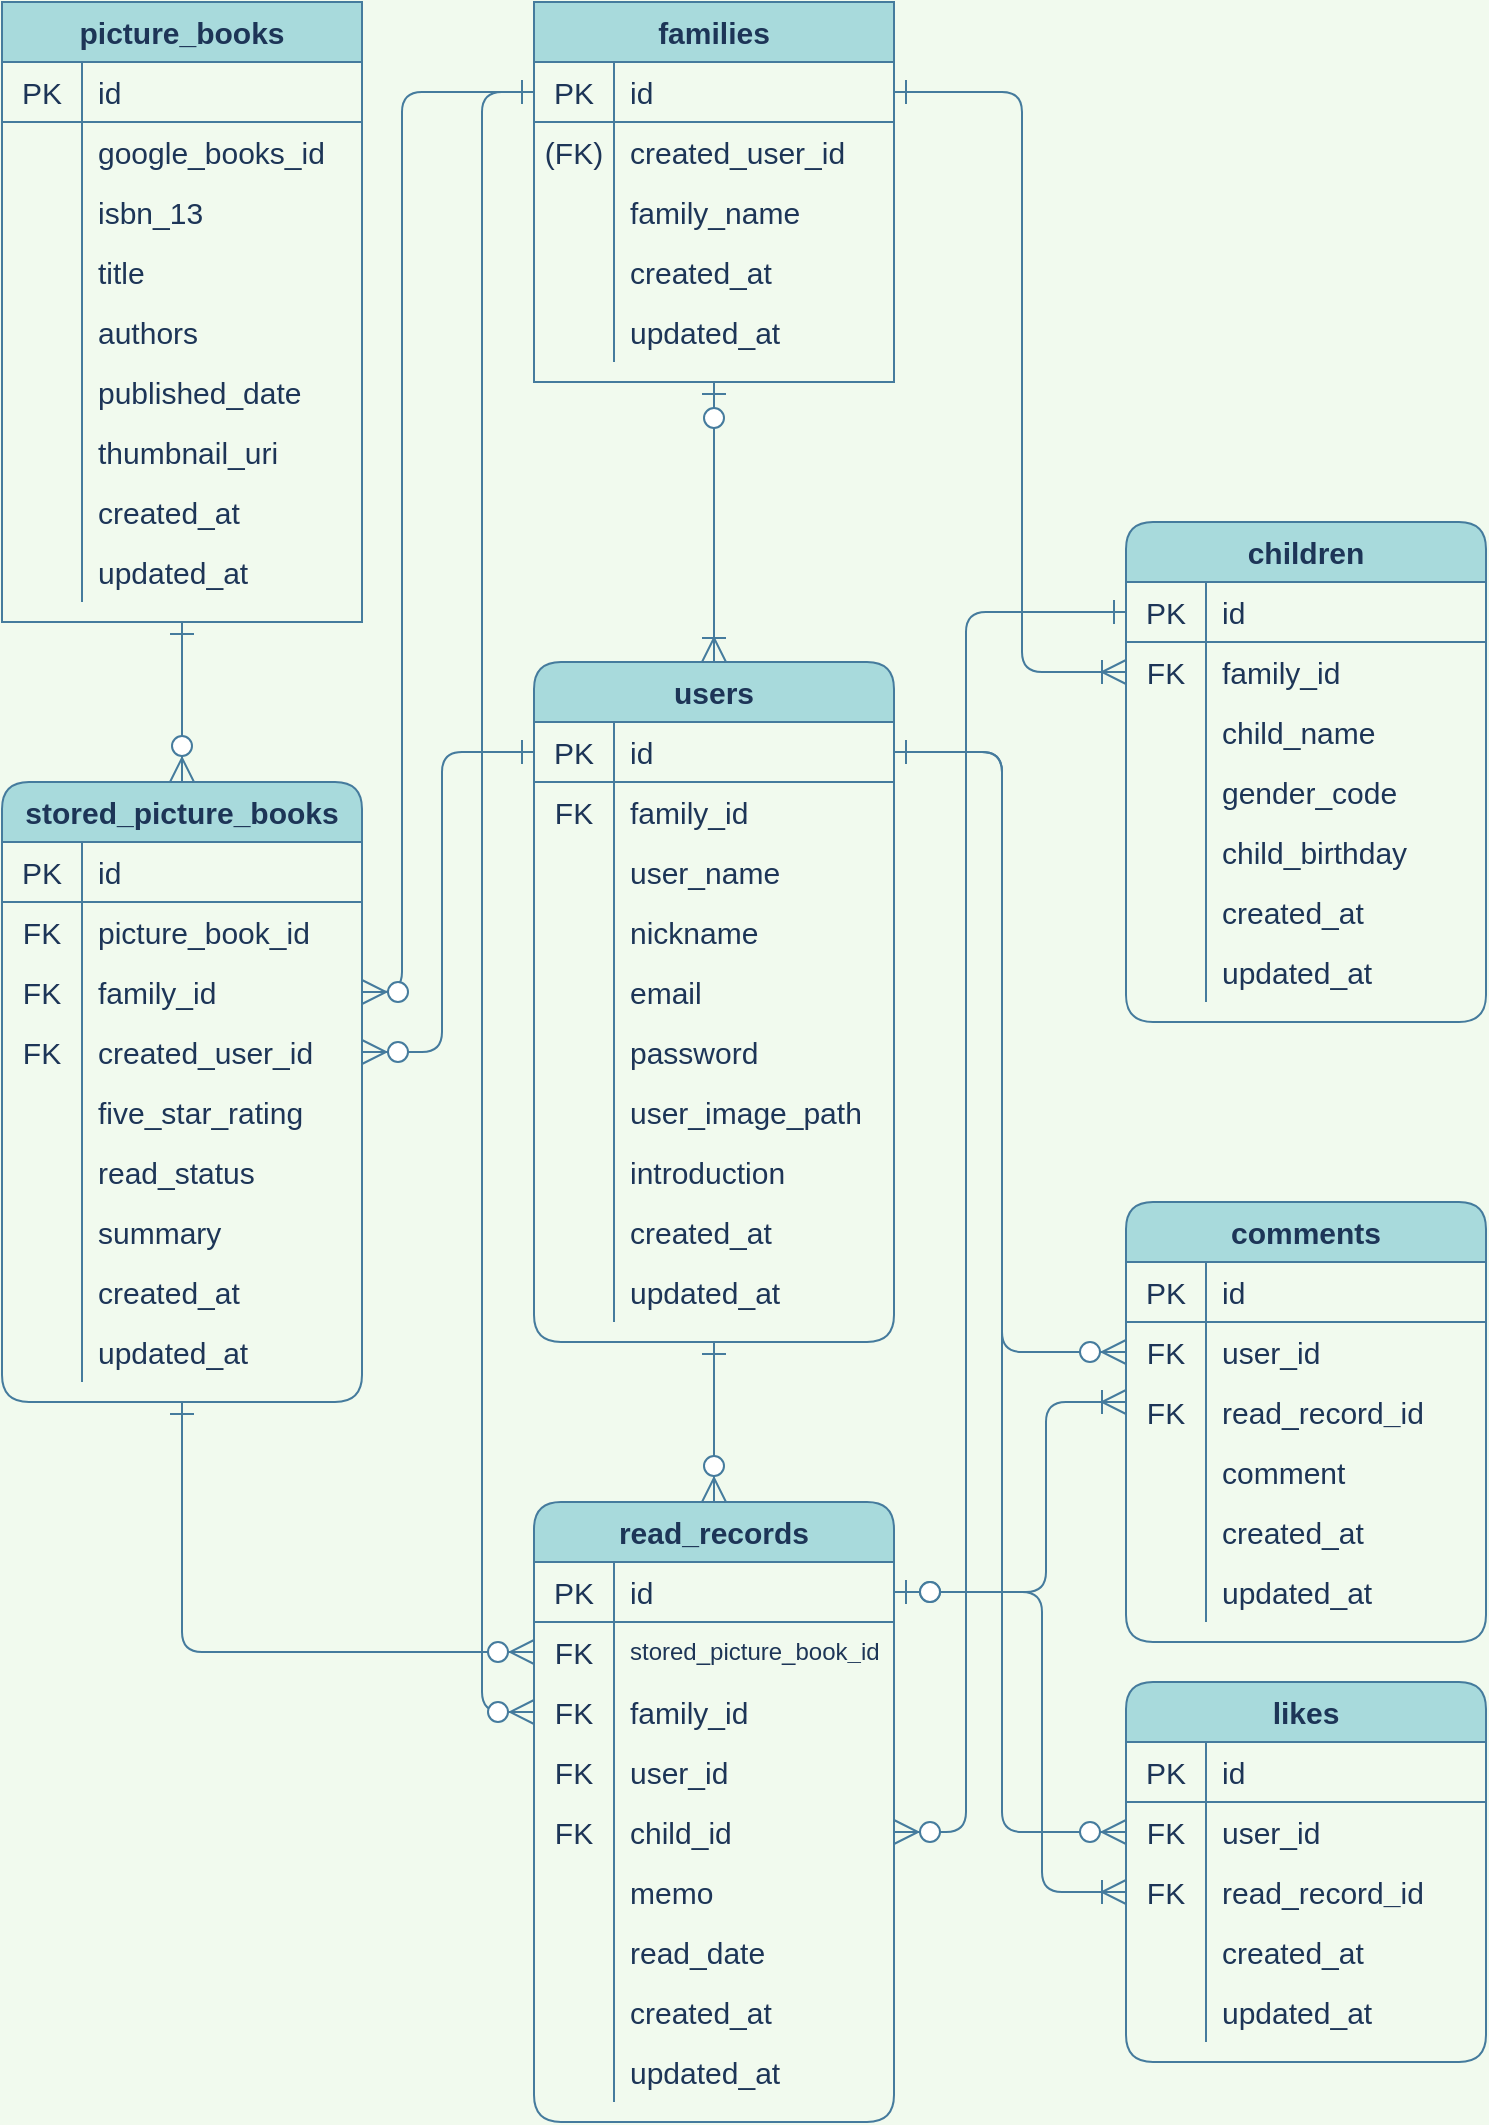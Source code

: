 <mxfile version="13.10.0" type="embed">
    <diagram id="hHyzIJQCbXKLRy_B1_yv" name="ページ1">
        <mxGraphModel dx="670" dy="1058" grid="1" gridSize="10" guides="1" tooltips="1" connect="1" arrows="1" fold="1" page="1" pageScale="1" pageWidth="827" pageHeight="1169" background="#F1FAEE" math="0" shadow="0">
            <root>
                <mxCell id="0"/>
                <mxCell id="1" parent="0"/>
                <mxCell id="288" style="edgeStyle=elbowEdgeStyle;orthogonalLoop=1;jettySize=auto;html=1;startArrow=ERone;startFill=0;endArrow=ERzeroToMany;endFill=1;fontSize=15;endSize=10;startSize=10;strokeColor=#457B9D;fontColor=#1D3557;labelBackgroundColor=#F1FAEE;" parent="1" source="134" target="285" edge="1">
                    <mxGeometry relative="1" as="geometry">
                        <mxPoint x="300" y="90" as="sourcePoint"/>
                        <mxPoint x="340" y="790" as="targetPoint"/>
                        <Array as="points">
                            <mxPoint x="280" y="500"/>
                        </Array>
                    </mxGeometry>
                </mxCell>
                <mxCell id="133" value="families" style="shape=table;html=1;whiteSpace=wrap;startSize=30;container=1;collapsible=0;childLayout=tableLayout;fixedRows=1;rowLines=0;fontStyle=1;align=center;fontSize=15;rounded=0;fillColor=#A8DADC;strokeColor=#457B9D;fontColor=#1D3557;" parent="1" vertex="1">
                    <mxGeometry x="306" y="40" width="180" height="190" as="geometry"/>
                </mxCell>
                <mxCell id="134" value="" style="shape=partialRectangle;html=1;whiteSpace=wrap;collapsible=0;dropTarget=0;pointerEvents=0;fillColor=none;top=0;left=0;bottom=1;right=0;points=[[0,0.5],[1,0.5]];portConstraint=eastwest;fontSize=15;rounded=1;strokeColor=#457B9D;fontColor=#1D3557;" parent="133" vertex="1">
                    <mxGeometry y="30" width="180" height="30" as="geometry"/>
                </mxCell>
                <mxCell id="135" value="PK" style="shape=partialRectangle;html=1;whiteSpace=wrap;connectable=0;fillColor=none;top=0;left=0;bottom=0;right=0;overflow=hidden;fontSize=15;rounded=1;strokeColor=#457B9D;fontColor=#1D3557;" parent="134" vertex="1">
                    <mxGeometry width="40" height="30" as="geometry"/>
                </mxCell>
                <mxCell id="136" value="id" style="shape=partialRectangle;html=1;whiteSpace=wrap;connectable=0;fillColor=none;top=0;left=0;bottom=0;right=0;align=left;spacingLeft=6;overflow=hidden;fontSize=15;rounded=1;strokeColor=#457B9D;fontColor=#1D3557;" parent="134" vertex="1">
                    <mxGeometry x="40" width="140" height="30" as="geometry"/>
                </mxCell>
                <mxCell id="212" style="shape=partialRectangle;html=1;whiteSpace=wrap;collapsible=0;dropTarget=0;pointerEvents=0;fillColor=none;top=0;left=0;bottom=0;right=0;points=[[0,0.5],[1,0.5]];portConstraint=eastwest;fontSize=15;rounded=1;strokeColor=#457B9D;fontColor=#1D3557;" parent="133" vertex="1">
                    <mxGeometry y="60" width="180" height="30" as="geometry"/>
                </mxCell>
                <mxCell id="213" value="&lt;span&gt;(FK)&lt;/span&gt;" style="shape=partialRectangle;html=1;whiteSpace=wrap;connectable=0;fillColor=none;top=0;left=0;bottom=0;right=0;overflow=hidden;fontSize=15;rounded=1;strokeColor=#457B9D;fontColor=#1D3557;" parent="212" vertex="1">
                    <mxGeometry width="40" height="30" as="geometry"/>
                </mxCell>
                <mxCell id="214" value="created_user_id" style="shape=partialRectangle;html=1;whiteSpace=wrap;connectable=0;fillColor=none;top=0;left=0;bottom=0;right=0;align=left;spacingLeft=6;overflow=hidden;fontSize=15;rounded=1;strokeColor=#457B9D;fontColor=#1D3557;" parent="212" vertex="1">
                    <mxGeometry x="40" width="140" height="30" as="geometry"/>
                </mxCell>
                <mxCell id="137" value="" style="shape=partialRectangle;html=1;whiteSpace=wrap;collapsible=0;dropTarget=0;pointerEvents=0;fillColor=none;top=0;left=0;bottom=0;right=0;points=[[0,0.5],[1,0.5]];portConstraint=eastwest;fontSize=15;rounded=1;strokeColor=#457B9D;fontColor=#1D3557;" parent="133" vertex="1">
                    <mxGeometry y="90" width="180" height="30" as="geometry"/>
                </mxCell>
                <mxCell id="138" value="" style="shape=partialRectangle;html=1;whiteSpace=wrap;connectable=0;fillColor=none;top=0;left=0;bottom=0;right=0;overflow=hidden;fontSize=15;rounded=1;strokeColor=#457B9D;fontColor=#1D3557;" parent="137" vertex="1">
                    <mxGeometry width="40" height="30" as="geometry"/>
                </mxCell>
                <mxCell id="139" value="family_name" style="shape=partialRectangle;html=1;whiteSpace=wrap;connectable=0;fillColor=none;top=0;left=0;bottom=0;right=0;align=left;spacingLeft=6;overflow=hidden;fontSize=15;rounded=1;strokeColor=#457B9D;fontColor=#1D3557;" parent="137" vertex="1">
                    <mxGeometry x="40" width="140" height="30" as="geometry"/>
                </mxCell>
                <mxCell id="152" style="shape=partialRectangle;html=1;whiteSpace=wrap;collapsible=0;dropTarget=0;pointerEvents=0;fillColor=none;top=0;left=0;bottom=0;right=0;points=[[0,0.5],[1,0.5]];portConstraint=eastwest;fontSize=15;rounded=1;strokeColor=#457B9D;fontColor=#1D3557;" parent="133" vertex="1">
                    <mxGeometry y="120" width="180" height="30" as="geometry"/>
                </mxCell>
                <mxCell id="153" style="shape=partialRectangle;html=1;whiteSpace=wrap;connectable=0;fillColor=none;top=0;left=0;bottom=0;right=0;overflow=hidden;fontSize=15;rounded=1;strokeColor=#457B9D;fontColor=#1D3557;" parent="152" vertex="1">
                    <mxGeometry width="40" height="30" as="geometry"/>
                </mxCell>
                <mxCell id="154" value="created_at" style="shape=partialRectangle;html=1;whiteSpace=wrap;connectable=0;fillColor=none;top=0;left=0;bottom=0;right=0;align=left;spacingLeft=6;overflow=hidden;fontSize=15;rounded=1;strokeColor=#457B9D;fontColor=#1D3557;" parent="152" vertex="1">
                    <mxGeometry x="40" width="140" height="30" as="geometry"/>
                </mxCell>
                <mxCell id="155" style="shape=partialRectangle;html=1;whiteSpace=wrap;collapsible=0;dropTarget=0;pointerEvents=0;fillColor=none;top=0;left=0;bottom=0;right=0;points=[[0,0.5],[1,0.5]];portConstraint=eastwest;fontSize=15;rounded=1;strokeColor=#457B9D;fontColor=#1D3557;" parent="133" vertex="1">
                    <mxGeometry y="150" width="180" height="30" as="geometry"/>
                </mxCell>
                <mxCell id="156" style="shape=partialRectangle;html=1;whiteSpace=wrap;connectable=0;fillColor=none;top=0;left=0;bottom=0;right=0;overflow=hidden;fontSize=15;rounded=1;strokeColor=#457B9D;fontColor=#1D3557;" parent="155" vertex="1">
                    <mxGeometry width="40" height="30" as="geometry"/>
                </mxCell>
                <mxCell id="157" value="updated_at" style="shape=partialRectangle;html=1;whiteSpace=wrap;connectable=0;fillColor=none;top=0;left=0;bottom=0;right=0;align=left;spacingLeft=6;overflow=hidden;fontSize=15;rounded=1;strokeColor=#457B9D;fontColor=#1D3557;" parent="155" vertex="1">
                    <mxGeometry x="40" width="140" height="30" as="geometry"/>
                </mxCell>
                <mxCell id="16" value="picture_books" style="shape=table;html=1;whiteSpace=wrap;startSize=30;container=1;collapsible=0;childLayout=tableLayout;fixedRows=1;rowLines=0;fontStyle=1;align=center;fontSize=15;rounded=0;shadow=0;fillColor=#A8DADC;strokeColor=#457B9D;fontColor=#1D3557;" parent="1" vertex="1">
                    <mxGeometry x="40" y="40" width="180" height="310" as="geometry"/>
                </mxCell>
                <mxCell id="17" value="" style="shape=partialRectangle;html=1;whiteSpace=wrap;collapsible=0;dropTarget=0;pointerEvents=0;fillColor=none;top=0;left=0;bottom=1;right=0;points=[[0,0.5],[1,0.5]];portConstraint=eastwest;fontSize=15;rounded=1;strokeColor=#457B9D;fontColor=#1D3557;" parent="16" vertex="1">
                    <mxGeometry y="30" width="180" height="30" as="geometry"/>
                </mxCell>
                <mxCell id="18" value="PK" style="shape=partialRectangle;html=1;whiteSpace=wrap;connectable=0;fillColor=none;top=0;left=0;bottom=0;right=0;overflow=hidden;fontSize=15;rounded=1;strokeColor=#457B9D;fontColor=#1D3557;" parent="17" vertex="1">
                    <mxGeometry width="40" height="30" as="geometry"/>
                </mxCell>
                <mxCell id="19" value="id" style="shape=partialRectangle;html=1;whiteSpace=wrap;connectable=0;fillColor=none;top=0;left=0;bottom=0;right=0;align=left;spacingLeft=6;overflow=hidden;fontSize=15;rounded=1;strokeColor=#457B9D;fontColor=#1D3557;" parent="17" vertex="1">
                    <mxGeometry x="40" width="140" height="30" as="geometry"/>
                </mxCell>
                <mxCell id="20" value="" style="shape=partialRectangle;html=1;whiteSpace=wrap;collapsible=0;dropTarget=0;pointerEvents=0;fillColor=none;top=0;left=0;bottom=0;right=0;points=[[0,0.5],[1,0.5]];portConstraint=eastwest;fontSize=15;rounded=1;strokeColor=#457B9D;fontColor=#1D3557;" parent="16" vertex="1">
                    <mxGeometry y="60" width="180" height="30" as="geometry"/>
                </mxCell>
                <mxCell id="21" value="" style="shape=partialRectangle;html=1;whiteSpace=wrap;connectable=0;fillColor=none;top=0;left=0;bottom=0;right=0;overflow=hidden;fontSize=15;rounded=1;strokeColor=#457B9D;fontColor=#1D3557;" parent="20" vertex="1">
                    <mxGeometry width="40" height="30" as="geometry"/>
                </mxCell>
                <mxCell id="22" value="google_books_id" style="shape=partialRectangle;html=1;whiteSpace=wrap;connectable=0;fillColor=none;top=0;left=0;bottom=0;right=0;align=left;spacingLeft=6;overflow=hidden;fontSize=15;rounded=1;strokeColor=#457B9D;fontColor=#1D3557;" parent="20" vertex="1">
                    <mxGeometry x="40" width="140" height="30" as="geometry"/>
                </mxCell>
                <mxCell id="275" style="shape=partialRectangle;html=1;whiteSpace=wrap;collapsible=0;dropTarget=0;pointerEvents=0;fillColor=none;top=0;left=0;bottom=0;right=0;points=[[0,0.5],[1,0.5]];portConstraint=eastwest;fontSize=15;rounded=1;strokeColor=#457B9D;fontColor=#1D3557;" parent="16" vertex="1">
                    <mxGeometry y="90" width="180" height="30" as="geometry"/>
                </mxCell>
                <mxCell id="276" style="shape=partialRectangle;html=1;whiteSpace=wrap;connectable=0;fillColor=none;top=0;left=0;bottom=0;right=0;overflow=hidden;fontSize=15;rounded=1;strokeColor=#457B9D;fontColor=#1D3557;" parent="275" vertex="1">
                    <mxGeometry width="40" height="30" as="geometry"/>
                </mxCell>
                <mxCell id="277" value="isbn_13" style="shape=partialRectangle;html=1;whiteSpace=wrap;connectable=0;fillColor=none;top=0;left=0;bottom=0;right=0;align=left;spacingLeft=6;overflow=hidden;fontSize=15;rounded=1;strokeColor=#457B9D;fontColor=#1D3557;" parent="275" vertex="1">
                    <mxGeometry x="40" width="140" height="30" as="geometry"/>
                </mxCell>
                <mxCell id="23" value="" style="shape=partialRectangle;html=1;whiteSpace=wrap;collapsible=0;dropTarget=0;pointerEvents=0;fillColor=none;top=0;left=0;bottom=0;right=0;points=[[0,0.5],[1,0.5]];portConstraint=eastwest;fontSize=15;rounded=1;strokeColor=#457B9D;fontColor=#1D3557;" parent="16" vertex="1">
                    <mxGeometry y="120" width="180" height="30" as="geometry"/>
                </mxCell>
                <mxCell id="24" value="" style="shape=partialRectangle;html=1;whiteSpace=wrap;connectable=0;fillColor=none;top=0;left=0;bottom=0;right=0;overflow=hidden;fontSize=15;rounded=1;strokeColor=#457B9D;fontColor=#1D3557;" parent="23" vertex="1">
                    <mxGeometry width="40" height="30" as="geometry"/>
                </mxCell>
                <mxCell id="25" value="title" style="shape=partialRectangle;html=1;whiteSpace=wrap;connectable=0;fillColor=none;top=0;left=0;bottom=0;right=0;align=left;spacingLeft=6;overflow=hidden;fontSize=15;rounded=1;strokeColor=#457B9D;fontColor=#1D3557;" parent="23" vertex="1">
                    <mxGeometry x="40" width="140" height="30" as="geometry"/>
                </mxCell>
                <mxCell id="35" style="shape=partialRectangle;html=1;whiteSpace=wrap;collapsible=0;dropTarget=0;pointerEvents=0;fillColor=none;top=0;left=0;bottom=0;right=0;points=[[0,0.5],[1,0.5]];portConstraint=eastwest;fontSize=15;rounded=1;strokeColor=#457B9D;fontColor=#1D3557;" parent="16" vertex="1">
                    <mxGeometry y="150" width="180" height="30" as="geometry"/>
                </mxCell>
                <mxCell id="36" style="shape=partialRectangle;html=1;whiteSpace=wrap;connectable=0;fillColor=none;top=0;left=0;bottom=0;right=0;overflow=hidden;fontSize=15;rounded=1;strokeColor=#457B9D;fontColor=#1D3557;" parent="35" vertex="1">
                    <mxGeometry width="40" height="30" as="geometry"/>
                </mxCell>
                <mxCell id="37" value="authors" style="shape=partialRectangle;html=1;whiteSpace=wrap;connectable=0;fillColor=none;top=0;left=0;bottom=0;right=0;align=left;spacingLeft=6;overflow=hidden;fontSize=15;rounded=1;strokeColor=#457B9D;fontColor=#1D3557;" parent="35" vertex="1">
                    <mxGeometry x="40" width="140" height="30" as="geometry"/>
                </mxCell>
                <mxCell id="32" style="shape=partialRectangle;html=1;whiteSpace=wrap;collapsible=0;dropTarget=0;pointerEvents=0;fillColor=none;top=0;left=0;bottom=0;right=0;points=[[0,0.5],[1,0.5]];portConstraint=eastwest;fontSize=15;rounded=1;strokeColor=#457B9D;fontColor=#1D3557;" parent="16" vertex="1">
                    <mxGeometry y="180" width="180" height="30" as="geometry"/>
                </mxCell>
                <mxCell id="33" style="shape=partialRectangle;html=1;whiteSpace=wrap;connectable=0;fillColor=none;top=0;left=0;bottom=0;right=0;overflow=hidden;fontSize=15;rounded=1;strokeColor=#457B9D;fontColor=#1D3557;" parent="32" vertex="1">
                    <mxGeometry width="40" height="30" as="geometry"/>
                </mxCell>
                <mxCell id="34" value="published_date" style="shape=partialRectangle;html=1;whiteSpace=wrap;connectable=0;fillColor=none;top=0;left=0;bottom=0;right=0;align=left;spacingLeft=6;overflow=hidden;fontSize=15;rounded=1;strokeColor=#457B9D;fontColor=#1D3557;" parent="32" vertex="1">
                    <mxGeometry x="40" width="140" height="30" as="geometry"/>
                </mxCell>
                <mxCell id="29" style="shape=partialRectangle;html=1;whiteSpace=wrap;collapsible=0;dropTarget=0;pointerEvents=0;fillColor=none;top=0;left=0;bottom=0;right=0;points=[[0,0.5],[1,0.5]];portConstraint=eastwest;fontSize=15;rounded=1;strokeColor=#457B9D;fontColor=#1D3557;" parent="16" vertex="1">
                    <mxGeometry y="210" width="180" height="30" as="geometry"/>
                </mxCell>
                <mxCell id="30" style="shape=partialRectangle;html=1;whiteSpace=wrap;connectable=0;fillColor=none;top=0;left=0;bottom=0;right=0;overflow=hidden;fontSize=15;rounded=1;strokeColor=#457B9D;fontColor=#1D3557;" parent="29" vertex="1">
                    <mxGeometry width="40" height="30" as="geometry"/>
                </mxCell>
                <mxCell id="31" value="thumbnail_uri" style="shape=partialRectangle;html=1;whiteSpace=wrap;connectable=0;fillColor=none;top=0;left=0;bottom=0;right=0;align=left;spacingLeft=6;overflow=hidden;fontSize=15;rounded=1;strokeColor=#457B9D;fontColor=#1D3557;" parent="29" vertex="1">
                    <mxGeometry x="40" width="140" height="30" as="geometry"/>
                </mxCell>
                <mxCell id="38" style="shape=partialRectangle;html=1;whiteSpace=wrap;collapsible=0;dropTarget=0;pointerEvents=0;fillColor=none;top=0;left=0;bottom=0;right=0;points=[[0,0.5],[1,0.5]];portConstraint=eastwest;fontSize=15;rounded=1;strokeColor=#457B9D;fontColor=#1D3557;" parent="16" vertex="1">
                    <mxGeometry y="240" width="180" height="30" as="geometry"/>
                </mxCell>
                <mxCell id="39" style="shape=partialRectangle;html=1;whiteSpace=wrap;connectable=0;fillColor=none;top=0;left=0;bottom=0;right=0;overflow=hidden;fontSize=15;rounded=1;strokeColor=#457B9D;fontColor=#1D3557;" parent="38" vertex="1">
                    <mxGeometry width="40" height="30" as="geometry"/>
                </mxCell>
                <mxCell id="40" value="created_at" style="shape=partialRectangle;html=1;whiteSpace=wrap;connectable=0;fillColor=none;top=0;left=0;bottom=0;right=0;align=left;spacingLeft=6;overflow=hidden;fontSize=15;rounded=1;strokeColor=#457B9D;fontColor=#1D3557;" parent="38" vertex="1">
                    <mxGeometry x="40" width="140" height="30" as="geometry"/>
                </mxCell>
                <mxCell id="41" style="shape=partialRectangle;html=1;whiteSpace=wrap;collapsible=0;dropTarget=0;pointerEvents=0;fillColor=none;top=0;left=0;bottom=0;right=0;points=[[0,0.5],[1,0.5]];portConstraint=eastwest;fontSize=15;rounded=1;strokeColor=#457B9D;fontColor=#1D3557;" parent="16" vertex="1">
                    <mxGeometry y="270" width="180" height="30" as="geometry"/>
                </mxCell>
                <mxCell id="42" style="shape=partialRectangle;html=1;whiteSpace=wrap;connectable=0;fillColor=none;top=0;left=0;bottom=0;right=0;overflow=hidden;fontSize=15;rounded=1;strokeColor=#457B9D;fontColor=#1D3557;" parent="41" vertex="1">
                    <mxGeometry width="40" height="30" as="geometry"/>
                </mxCell>
                <mxCell id="43" value="updated_at" style="shape=partialRectangle;html=1;whiteSpace=wrap;connectable=0;fillColor=none;top=0;left=0;bottom=0;right=0;align=left;spacingLeft=6;overflow=hidden;fontSize=15;rounded=1;strokeColor=#457B9D;fontColor=#1D3557;" parent="41" vertex="1">
                    <mxGeometry x="40" width="140" height="30" as="geometry"/>
                </mxCell>
                <mxCell id="207" value="" style="edgeStyle=elbowEdgeStyle;orthogonalLoop=1;jettySize=auto;html=1;startArrow=ERone;startFill=0;endArrow=ERzeroToMany;endFill=1;entryX=0;entryY=0.5;entryDx=0;entryDy=0;fontSize=15;endSize=10;startSize=10;exitX=0.5;exitY=1;exitDx=0;exitDy=0;strokeColor=#457B9D;fontColor=#1D3557;labelBackgroundColor=#F1FAEE;" parent="1" source="73" target="189" edge="1">
                    <mxGeometry relative="1" as="geometry">
                        <Array as="points">
                            <mxPoint x="130" y="870"/>
                        </Array>
                    </mxGeometry>
                </mxCell>
                <mxCell id="48" value="users" style="shape=table;html=1;whiteSpace=wrap;startSize=30;container=1;collapsible=0;childLayout=tableLayout;fixedRows=1;rowLines=0;fontStyle=1;align=center;fontSize=15;rounded=1;fillColor=#A8DADC;strokeColor=#457B9D;fontColor=#1D3557;" parent="1" vertex="1">
                    <mxGeometry x="306" y="370" width="180" height="340" as="geometry"/>
                </mxCell>
                <mxCell id="49" value="" style="shape=partialRectangle;html=1;whiteSpace=wrap;collapsible=0;dropTarget=0;pointerEvents=0;fillColor=none;top=0;left=0;bottom=1;right=0;points=[[0,0.5],[1,0.5]];portConstraint=eastwest;fontSize=15;rounded=1;strokeColor=#457B9D;fontColor=#1D3557;" parent="48" vertex="1">
                    <mxGeometry y="30" width="180" height="30" as="geometry"/>
                </mxCell>
                <mxCell id="50" value="PK" style="shape=partialRectangle;html=1;whiteSpace=wrap;connectable=0;fillColor=none;top=0;left=0;bottom=0;right=0;overflow=hidden;fontSize=15;rounded=1;strokeColor=#457B9D;fontColor=#1D3557;" parent="49" vertex="1">
                    <mxGeometry width="40" height="30" as="geometry"/>
                </mxCell>
                <mxCell id="51" value="id" style="shape=partialRectangle;html=1;whiteSpace=wrap;connectable=0;fillColor=none;top=0;left=0;bottom=0;right=0;align=left;spacingLeft=6;overflow=hidden;fontSize=15;rounded=1;strokeColor=#457B9D;fontColor=#1D3557;" parent="49" vertex="1">
                    <mxGeometry x="40" width="140" height="30" as="geometry"/>
                </mxCell>
                <mxCell id="52" value="" style="shape=partialRectangle;html=1;whiteSpace=wrap;collapsible=0;dropTarget=0;pointerEvents=0;fillColor=none;top=0;left=0;bottom=0;right=0;points=[[0,0.5],[1,0.5]];portConstraint=eastwest;fontSize=15;rounded=1;strokeColor=#457B9D;fontColor=#1D3557;" parent="48" vertex="1">
                    <mxGeometry y="60" width="180" height="30" as="geometry"/>
                </mxCell>
                <mxCell id="53" value="FK" style="shape=partialRectangle;html=1;whiteSpace=wrap;connectable=0;fillColor=none;top=0;left=0;bottom=0;right=0;overflow=hidden;fontSize=15;rounded=1;strokeColor=#457B9D;fontColor=#1D3557;" parent="52" vertex="1">
                    <mxGeometry width="40" height="30" as="geometry"/>
                </mxCell>
                <mxCell id="54" value="family_id" style="shape=partialRectangle;html=1;whiteSpace=wrap;connectable=0;fillColor=none;top=0;left=0;bottom=0;right=0;align=left;spacingLeft=6;overflow=hidden;fontSize=15;rounded=1;strokeColor=#457B9D;fontColor=#1D3557;" parent="52" vertex="1">
                    <mxGeometry x="40" width="140" height="30" as="geometry"/>
                </mxCell>
                <mxCell id="209" style="shape=partialRectangle;html=1;whiteSpace=wrap;collapsible=0;dropTarget=0;pointerEvents=0;fillColor=none;top=0;left=0;bottom=0;right=0;points=[[0,0.5],[1,0.5]];portConstraint=eastwest;fontSize=15;rounded=1;strokeColor=#457B9D;fontColor=#1D3557;" parent="48" vertex="1">
                    <mxGeometry y="90" width="180" height="30" as="geometry"/>
                </mxCell>
                <mxCell id="210" style="shape=partialRectangle;html=1;whiteSpace=wrap;connectable=0;fillColor=none;top=0;left=0;bottom=0;right=0;overflow=hidden;fontSize=15;rounded=1;strokeColor=#457B9D;fontColor=#1D3557;" parent="209" vertex="1">
                    <mxGeometry width="40" height="30" as="geometry"/>
                </mxCell>
                <mxCell id="211" value="&lt;span&gt;user_name&lt;/span&gt;" style="shape=partialRectangle;html=1;whiteSpace=wrap;connectable=0;fillColor=none;top=0;left=0;bottom=0;right=0;align=left;spacingLeft=6;overflow=hidden;fontSize=15;rounded=1;strokeColor=#457B9D;fontColor=#1D3557;" parent="209" vertex="1">
                    <mxGeometry x="40" width="140" height="30" as="geometry"/>
                </mxCell>
                <mxCell id="289" style="shape=partialRectangle;html=1;whiteSpace=wrap;collapsible=0;dropTarget=0;pointerEvents=0;fillColor=none;top=0;left=0;bottom=0;right=0;points=[[0,0.5],[1,0.5]];portConstraint=eastwest;fontSize=15;rounded=1;strokeColor=#457B9D;fontColor=#1D3557;" vertex="1" parent="48">
                    <mxGeometry y="120" width="180" height="30" as="geometry"/>
                </mxCell>
                <mxCell id="290" style="shape=partialRectangle;html=1;whiteSpace=wrap;connectable=0;fillColor=none;top=0;left=0;bottom=0;right=0;overflow=hidden;fontSize=15;rounded=1;strokeColor=#457B9D;fontColor=#1D3557;" vertex="1" parent="289">
                    <mxGeometry width="40" height="30" as="geometry"/>
                </mxCell>
                <mxCell id="291" value="nickname" style="shape=partialRectangle;html=1;whiteSpace=wrap;connectable=0;fillColor=none;top=0;left=0;bottom=0;right=0;align=left;spacingLeft=6;overflow=hidden;fontSize=15;rounded=1;strokeColor=#457B9D;fontColor=#1D3557;" vertex="1" parent="289">
                    <mxGeometry x="40" width="140" height="30" as="geometry"/>
                </mxCell>
                <mxCell id="55" value="" style="shape=partialRectangle;html=1;whiteSpace=wrap;collapsible=0;dropTarget=0;pointerEvents=0;fillColor=none;top=0;left=0;bottom=0;right=0;points=[[0,0.5],[1,0.5]];portConstraint=eastwest;fontSize=15;rounded=1;strokeColor=#457B9D;fontColor=#1D3557;" parent="48" vertex="1">
                    <mxGeometry y="150" width="180" height="30" as="geometry"/>
                </mxCell>
                <mxCell id="56" value="" style="shape=partialRectangle;html=1;whiteSpace=wrap;connectable=0;fillColor=none;top=0;left=0;bottom=0;right=0;overflow=hidden;fontSize=15;rounded=1;strokeColor=#457B9D;fontColor=#1D3557;" parent="55" vertex="1">
                    <mxGeometry width="40" height="30" as="geometry"/>
                </mxCell>
                <mxCell id="57" value="email" style="shape=partialRectangle;html=1;whiteSpace=wrap;connectable=0;fillColor=none;top=0;left=0;bottom=0;right=0;align=left;spacingLeft=6;overflow=hidden;fontSize=15;rounded=1;strokeColor=#457B9D;fontColor=#1D3557;" parent="55" vertex="1">
                    <mxGeometry x="40" width="140" height="30" as="geometry"/>
                </mxCell>
                <mxCell id="58" style="shape=partialRectangle;html=1;whiteSpace=wrap;collapsible=0;dropTarget=0;pointerEvents=0;fillColor=none;top=0;left=0;bottom=0;right=0;points=[[0,0.5],[1,0.5]];portConstraint=eastwest;fontSize=15;rounded=1;strokeColor=#457B9D;fontColor=#1D3557;" parent="48" vertex="1">
                    <mxGeometry y="180" width="180" height="30" as="geometry"/>
                </mxCell>
                <mxCell id="59" style="shape=partialRectangle;html=1;whiteSpace=wrap;connectable=0;fillColor=none;top=0;left=0;bottom=0;right=0;overflow=hidden;fontSize=15;rounded=1;strokeColor=#457B9D;fontColor=#1D3557;" parent="58" vertex="1">
                    <mxGeometry width="40" height="30" as="geometry"/>
                </mxCell>
                <mxCell id="60" value="password" style="shape=partialRectangle;html=1;whiteSpace=wrap;connectable=0;fillColor=none;top=0;left=0;bottom=0;right=0;align=left;spacingLeft=6;overflow=hidden;fontSize=15;rounded=1;strokeColor=#457B9D;fontColor=#1D3557;" parent="58" vertex="1">
                    <mxGeometry x="40" width="140" height="30" as="geometry"/>
                </mxCell>
                <mxCell id="64" style="shape=partialRectangle;html=1;whiteSpace=wrap;collapsible=0;dropTarget=0;pointerEvents=0;fillColor=none;top=0;left=0;bottom=0;right=0;points=[[0,0.5],[1,0.5]];portConstraint=eastwest;fontSize=15;rounded=1;strokeColor=#457B9D;fontColor=#1D3557;" parent="48" vertex="1">
                    <mxGeometry y="210" width="180" height="30" as="geometry"/>
                </mxCell>
                <mxCell id="65" style="shape=partialRectangle;html=1;whiteSpace=wrap;connectable=0;fillColor=none;top=0;left=0;bottom=0;right=0;overflow=hidden;fontSize=15;rounded=1;strokeColor=#457B9D;fontColor=#1D3557;" parent="64" vertex="1">
                    <mxGeometry width="40" height="30" as="geometry"/>
                </mxCell>
                <mxCell id="66" value="user_image_path" style="shape=partialRectangle;html=1;whiteSpace=wrap;connectable=0;fillColor=none;top=0;left=0;bottom=0;right=0;align=left;spacingLeft=6;overflow=hidden;fontSize=15;rounded=1;strokeColor=#457B9D;fontColor=#1D3557;" parent="64" vertex="1">
                    <mxGeometry x="40" width="140" height="30" as="geometry"/>
                </mxCell>
                <mxCell id="61" style="shape=partialRectangle;html=1;whiteSpace=wrap;collapsible=0;dropTarget=0;pointerEvents=0;fillColor=none;top=0;left=0;bottom=0;right=0;points=[[0,0.5],[1,0.5]];portConstraint=eastwest;fontSize=15;rounded=1;strokeColor=#457B9D;fontColor=#1D3557;" parent="48" vertex="1">
                    <mxGeometry y="240" width="180" height="30" as="geometry"/>
                </mxCell>
                <mxCell id="62" style="shape=partialRectangle;html=1;whiteSpace=wrap;connectable=0;fillColor=none;top=0;left=0;bottom=0;right=0;overflow=hidden;fontSize=15;rounded=1;strokeColor=#457B9D;fontColor=#1D3557;" parent="61" vertex="1">
                    <mxGeometry width="40" height="30" as="geometry"/>
                </mxCell>
                <mxCell id="63" value="introduction" style="shape=partialRectangle;html=1;whiteSpace=wrap;connectable=0;fillColor=none;top=0;left=0;bottom=0;right=0;align=left;spacingLeft=6;overflow=hidden;fontSize=15;rounded=1;strokeColor=#457B9D;fontColor=#1D3557;" parent="61" vertex="1">
                    <mxGeometry x="40" width="140" height="30" as="geometry"/>
                </mxCell>
                <mxCell id="67" style="shape=partialRectangle;html=1;whiteSpace=wrap;collapsible=0;dropTarget=0;pointerEvents=0;fillColor=none;top=0;left=0;bottom=0;right=0;points=[[0,0.5],[1,0.5]];portConstraint=eastwest;fontSize=15;rounded=1;strokeColor=#457B9D;fontColor=#1D3557;" parent="48" vertex="1">
                    <mxGeometry y="270" width="180" height="30" as="geometry"/>
                </mxCell>
                <mxCell id="68" style="shape=partialRectangle;html=1;whiteSpace=wrap;connectable=0;fillColor=none;top=0;left=0;bottom=0;right=0;overflow=hidden;fontSize=15;rounded=1;strokeColor=#457B9D;fontColor=#1D3557;" parent="67" vertex="1">
                    <mxGeometry width="40" height="30" as="geometry"/>
                </mxCell>
                <mxCell id="69" value="created_at" style="shape=partialRectangle;html=1;whiteSpace=wrap;connectable=0;fillColor=none;top=0;left=0;bottom=0;right=0;align=left;spacingLeft=6;overflow=hidden;fontSize=15;rounded=1;strokeColor=#457B9D;fontColor=#1D3557;" parent="67" vertex="1">
                    <mxGeometry x="40" width="140" height="30" as="geometry"/>
                </mxCell>
                <mxCell id="70" style="shape=partialRectangle;html=1;whiteSpace=wrap;collapsible=0;dropTarget=0;pointerEvents=0;fillColor=none;top=0;left=0;bottom=0;right=0;points=[[0,0.5],[1,0.5]];portConstraint=eastwest;fontSize=15;rounded=1;strokeColor=#457B9D;fontColor=#1D3557;" parent="48" vertex="1">
                    <mxGeometry y="300" width="180" height="30" as="geometry"/>
                </mxCell>
                <mxCell id="71" style="shape=partialRectangle;html=1;whiteSpace=wrap;connectable=0;fillColor=none;top=0;left=0;bottom=0;right=0;overflow=hidden;fontSize=15;rounded=1;strokeColor=#457B9D;fontColor=#1D3557;" parent="70" vertex="1">
                    <mxGeometry width="40" height="30" as="geometry"/>
                </mxCell>
                <mxCell id="72" value="updated_at" style="shape=partialRectangle;html=1;whiteSpace=wrap;connectable=0;fillColor=none;top=0;left=0;bottom=0;right=0;align=left;spacingLeft=6;overflow=hidden;fontSize=15;rounded=1;strokeColor=#457B9D;fontColor=#1D3557;" parent="70" vertex="1">
                    <mxGeometry x="40" width="140" height="30" as="geometry"/>
                </mxCell>
                <mxCell id="73" value="stored_picture_books" style="shape=table;html=1;whiteSpace=wrap;startSize=30;container=1;collapsible=0;childLayout=tableLayout;fixedRows=1;rowLines=0;fontStyle=1;align=center;fontSize=15;rounded=1;fillColor=#A8DADC;strokeColor=#457B9D;fontColor=#1D3557;" parent="1" vertex="1">
                    <mxGeometry x="40" y="430" width="180" height="310" as="geometry"/>
                </mxCell>
                <mxCell id="74" value="" style="shape=partialRectangle;html=1;whiteSpace=wrap;collapsible=0;dropTarget=0;pointerEvents=0;fillColor=none;top=0;left=0;bottom=1;right=0;points=[[0,0.5],[1,0.5]];portConstraint=eastwest;fontSize=15;rounded=1;strokeColor=#457B9D;fontColor=#1D3557;" parent="73" vertex="1">
                    <mxGeometry y="30" width="180" height="30" as="geometry"/>
                </mxCell>
                <mxCell id="75" value="PK" style="shape=partialRectangle;html=1;whiteSpace=wrap;connectable=0;fillColor=none;top=0;left=0;bottom=0;right=0;overflow=hidden;fontSize=15;rounded=1;strokeColor=#457B9D;fontColor=#1D3557;" parent="74" vertex="1">
                    <mxGeometry width="40" height="30" as="geometry"/>
                </mxCell>
                <mxCell id="76" value="id" style="shape=partialRectangle;html=1;whiteSpace=wrap;connectable=0;fillColor=none;top=0;left=0;bottom=0;right=0;align=left;spacingLeft=6;overflow=hidden;fontSize=15;rounded=1;strokeColor=#457B9D;fontColor=#1D3557;" parent="74" vertex="1">
                    <mxGeometry x="40" width="140" height="30" as="geometry"/>
                </mxCell>
                <mxCell id="80" value="" style="shape=partialRectangle;html=1;whiteSpace=wrap;collapsible=0;dropTarget=0;pointerEvents=0;fillColor=none;top=0;left=0;bottom=0;right=0;points=[[0,0.5],[1,0.5]];portConstraint=eastwest;fontSize=15;rounded=1;strokeColor=#457B9D;fontColor=#1D3557;" parent="73" vertex="1">
                    <mxGeometry y="60" width="180" height="30" as="geometry"/>
                </mxCell>
                <mxCell id="81" value="FK" style="shape=partialRectangle;html=1;whiteSpace=wrap;connectable=0;fillColor=none;top=0;left=0;bottom=0;right=0;overflow=hidden;fontSize=15;rounded=1;strokeColor=#457B9D;fontColor=#1D3557;" parent="80" vertex="1">
                    <mxGeometry width="40" height="30" as="geometry"/>
                </mxCell>
                <mxCell id="82" value="&lt;meta charset=&quot;utf-8&quot; style=&quot;font-size: 15px;&quot;&gt;picture_book_id" style="shape=partialRectangle;html=1;whiteSpace=wrap;connectable=0;fillColor=none;top=0;left=0;bottom=0;right=0;align=left;spacingLeft=6;overflow=hidden;fontSize=15;rounded=1;strokeColor=#457B9D;fontColor=#1D3557;" parent="80" vertex="1">
                    <mxGeometry x="40" width="140" height="30" as="geometry"/>
                </mxCell>
                <mxCell id="77" value="" style="shape=partialRectangle;html=1;whiteSpace=wrap;collapsible=0;dropTarget=0;pointerEvents=0;fillColor=none;top=0;left=0;bottom=0;right=0;points=[[0,0.5],[1,0.5]];portConstraint=eastwest;fontSize=15;rounded=1;strokeColor=#457B9D;fontColor=#1D3557;" parent="73" vertex="1">
                    <mxGeometry y="90" width="180" height="30" as="geometry"/>
                </mxCell>
                <mxCell id="78" value="FK" style="shape=partialRectangle;html=1;whiteSpace=wrap;connectable=0;fillColor=none;top=0;left=0;bottom=0;right=0;overflow=hidden;fontSize=15;rounded=1;strokeColor=#457B9D;fontColor=#1D3557;" parent="77" vertex="1">
                    <mxGeometry width="40" height="30" as="geometry"/>
                </mxCell>
                <mxCell id="79" value="family_id" style="shape=partialRectangle;html=1;whiteSpace=wrap;connectable=0;fillColor=none;top=0;left=0;bottom=0;right=0;align=left;spacingLeft=6;overflow=hidden;fontSize=15;rounded=1;strokeColor=#457B9D;fontColor=#1D3557;" parent="77" vertex="1">
                    <mxGeometry x="40" width="140" height="30" as="geometry"/>
                </mxCell>
                <mxCell id="278" style="shape=partialRectangle;html=1;whiteSpace=wrap;collapsible=0;dropTarget=0;pointerEvents=0;fillColor=none;top=0;left=0;bottom=0;right=0;points=[[0,0.5],[1,0.5]];portConstraint=eastwest;fontSize=15;rounded=1;strokeColor=#457B9D;fontColor=#1D3557;" parent="73" vertex="1">
                    <mxGeometry y="120" width="180" height="30" as="geometry"/>
                </mxCell>
                <mxCell id="279" value="FK" style="shape=partialRectangle;html=1;whiteSpace=wrap;connectable=0;fillColor=none;top=0;left=0;bottom=0;right=0;overflow=hidden;fontSize=15;rounded=1;strokeColor=#457B9D;fontColor=#1D3557;" parent="278" vertex="1">
                    <mxGeometry width="40" height="30" as="geometry"/>
                </mxCell>
                <mxCell id="280" value="created_user_id" style="shape=partialRectangle;html=1;whiteSpace=wrap;connectable=0;fillColor=none;top=0;left=0;bottom=0;right=0;align=left;spacingLeft=6;overflow=hidden;fontSize=15;rounded=1;strokeColor=#457B9D;fontColor=#1D3557;" parent="278" vertex="1">
                    <mxGeometry x="40" width="140" height="30" as="geometry"/>
                </mxCell>
                <mxCell id="83" style="shape=partialRectangle;html=1;whiteSpace=wrap;collapsible=0;dropTarget=0;pointerEvents=0;fillColor=none;top=0;left=0;bottom=0;right=0;points=[[0,0.5],[1,0.5]];portConstraint=eastwest;fontSize=15;rounded=1;strokeColor=#457B9D;fontColor=#1D3557;" parent="73" vertex="1">
                    <mxGeometry y="150" width="180" height="30" as="geometry"/>
                </mxCell>
                <mxCell id="84" style="shape=partialRectangle;html=1;whiteSpace=wrap;connectable=0;fillColor=none;top=0;left=0;bottom=0;right=0;overflow=hidden;fontSize=15;rounded=1;strokeColor=#457B9D;fontColor=#1D3557;" parent="83" vertex="1">
                    <mxGeometry width="40" height="30" as="geometry"/>
                </mxCell>
                <mxCell id="85" value="&lt;meta charset=&quot;utf-8&quot; style=&quot;font-size: 15px;&quot;&gt;five_star_rating" style="shape=partialRectangle;html=1;whiteSpace=wrap;connectable=0;fillColor=none;top=0;left=0;bottom=0;right=0;align=left;spacingLeft=6;overflow=hidden;fontSize=15;rounded=1;strokeColor=#457B9D;fontColor=#1D3557;" parent="83" vertex="1">
                    <mxGeometry x="40" width="140" height="30" as="geometry"/>
                </mxCell>
                <mxCell id="86" style="shape=partialRectangle;html=1;whiteSpace=wrap;collapsible=0;dropTarget=0;pointerEvents=0;fillColor=none;top=0;left=0;bottom=0;right=0;points=[[0,0.5],[1,0.5]];portConstraint=eastwest;fontSize=15;rounded=1;strokeColor=#457B9D;fontColor=#1D3557;" parent="73" vertex="1">
                    <mxGeometry y="180" width="180" height="30" as="geometry"/>
                </mxCell>
                <mxCell id="87" style="shape=partialRectangle;html=1;whiteSpace=wrap;connectable=0;fillColor=none;top=0;left=0;bottom=0;right=0;overflow=hidden;fontSize=15;rounded=1;strokeColor=#457B9D;fontColor=#1D3557;" parent="86" vertex="1">
                    <mxGeometry width="40" height="30" as="geometry"/>
                </mxCell>
                <mxCell id="88" value="&lt;meta charset=&quot;utf-8&quot; style=&quot;font-size: 15px;&quot;&gt;read_status" style="shape=partialRectangle;html=1;whiteSpace=wrap;connectable=0;fillColor=none;top=0;left=0;bottom=0;right=0;align=left;spacingLeft=6;overflow=hidden;fontSize=15;rounded=1;strokeColor=#457B9D;fontColor=#1D3557;" parent="86" vertex="1">
                    <mxGeometry x="40" width="140" height="30" as="geometry"/>
                </mxCell>
                <mxCell id="98" style="shape=partialRectangle;html=1;whiteSpace=wrap;collapsible=0;dropTarget=0;pointerEvents=0;fillColor=none;top=0;left=0;bottom=0;right=0;points=[[0,0.5],[1,0.5]];portConstraint=eastwest;fontSize=15;rounded=1;strokeColor=#457B9D;fontColor=#1D3557;" parent="73" vertex="1">
                    <mxGeometry y="210" width="180" height="30" as="geometry"/>
                </mxCell>
                <mxCell id="99" style="shape=partialRectangle;html=1;whiteSpace=wrap;connectable=0;fillColor=none;top=0;left=0;bottom=0;right=0;overflow=hidden;fontSize=15;rounded=1;strokeColor=#457B9D;fontColor=#1D3557;" parent="98" vertex="1">
                    <mxGeometry width="40" height="30" as="geometry"/>
                </mxCell>
                <mxCell id="100" value="&lt;meta charset=&quot;utf-8&quot; style=&quot;font-size: 15px;&quot;&gt;summary" style="shape=partialRectangle;html=1;whiteSpace=wrap;connectable=0;fillColor=none;top=0;left=0;bottom=0;right=0;align=left;spacingLeft=6;overflow=hidden;fontSize=15;rounded=1;strokeColor=#457B9D;fontColor=#1D3557;" parent="98" vertex="1">
                    <mxGeometry x="40" width="140" height="30" as="geometry"/>
                </mxCell>
                <mxCell id="101" style="shape=partialRectangle;html=1;whiteSpace=wrap;collapsible=0;dropTarget=0;pointerEvents=0;fillColor=none;top=0;left=0;bottom=0;right=0;points=[[0,0.5],[1,0.5]];portConstraint=eastwest;fontSize=15;rounded=1;strokeColor=#457B9D;fontColor=#1D3557;" parent="73" vertex="1">
                    <mxGeometry y="240" width="180" height="30" as="geometry"/>
                </mxCell>
                <mxCell id="102" style="shape=partialRectangle;html=1;whiteSpace=wrap;connectable=0;fillColor=none;top=0;left=0;bottom=0;right=0;overflow=hidden;fontSize=15;rounded=1;strokeColor=#457B9D;fontColor=#1D3557;" parent="101" vertex="1">
                    <mxGeometry width="40" height="30" as="geometry"/>
                </mxCell>
                <mxCell id="103" value="&lt;meta charset=&quot;utf-8&quot; style=&quot;font-size: 15px;&quot;&gt;created_at" style="shape=partialRectangle;html=1;whiteSpace=wrap;connectable=0;fillColor=none;top=0;left=0;bottom=0;right=0;align=left;spacingLeft=6;overflow=hidden;fontSize=15;rounded=1;strokeColor=#457B9D;fontColor=#1D3557;" parent="101" vertex="1">
                    <mxGeometry x="40" width="140" height="30" as="geometry"/>
                </mxCell>
                <mxCell id="95" style="shape=partialRectangle;html=1;whiteSpace=wrap;collapsible=0;dropTarget=0;pointerEvents=0;fillColor=none;top=0;left=0;bottom=0;right=0;points=[[0,0.5],[1,0.5]];portConstraint=eastwest;fontSize=15;rounded=1;strokeColor=#457B9D;fontColor=#1D3557;" parent="73" vertex="1">
                    <mxGeometry y="270" width="180" height="30" as="geometry"/>
                </mxCell>
                <mxCell id="96" style="shape=partialRectangle;html=1;whiteSpace=wrap;connectable=0;fillColor=none;top=0;left=0;bottom=0;right=0;overflow=hidden;fontSize=15;rounded=1;strokeColor=#457B9D;fontColor=#1D3557;" parent="95" vertex="1">
                    <mxGeometry width="40" height="30" as="geometry"/>
                </mxCell>
                <mxCell id="97" value="updated_at" style="shape=partialRectangle;html=1;whiteSpace=wrap;connectable=0;fillColor=none;top=0;left=0;bottom=0;right=0;align=left;spacingLeft=6;overflow=hidden;fontSize=15;rounded=1;strokeColor=#457B9D;fontColor=#1D3557;" parent="95" vertex="1">
                    <mxGeometry x="40" width="140" height="30" as="geometry"/>
                </mxCell>
                <mxCell id="131" style="edgeStyle=elbowEdgeStyle;orthogonalLoop=1;jettySize=auto;html=1;startArrow=ERzeroToMany;startFill=1;endArrow=ERone;endFill=0;fontSize=15;endSize=10;startSize=10;strokeColor=#457B9D;fontColor=#1D3557;labelBackgroundColor=#F1FAEE;" parent="1" source="77" target="134" edge="1">
                    <mxGeometry relative="1" as="geometry">
                        <mxPoint x="620" y="270" as="targetPoint"/>
                        <mxPoint x="280" y="490" as="sourcePoint"/>
                        <Array as="points">
                            <mxPoint x="240" y="320"/>
                        </Array>
                    </mxGeometry>
                </mxCell>
                <mxCell id="132" style="edgeStyle=elbowEdgeStyle;orthogonalLoop=1;jettySize=auto;html=1;startArrow=ERzeroToMany;startFill=1;endArrow=ERone;endFill=0;fontSize=15;endSize=10;startSize=10;elbow=vertical;exitX=0.5;exitY=0;exitDx=0;exitDy=0;entryX=0.5;entryY=1;entryDx=0;entryDy=0;strokeColor=#457B9D;fontColor=#1D3557;labelBackgroundColor=#F1FAEE;" parent="1" source="73" target="16" edge="1">
                    <mxGeometry relative="1" as="geometry">
                        <mxPoint x="130" y="440" as="targetPoint"/>
                        <mxPoint x="170" y="470" as="sourcePoint"/>
                    </mxGeometry>
                </mxCell>
                <mxCell id="172" value="" style="orthogonalLoop=1;jettySize=auto;html=1;startArrow=ERone;startFill=0;endArrow=ERoneToMany;endFill=0;fontSize=15;endSize=10;startSize=10;edgeStyle=elbowEdgeStyle;exitX=1;exitY=0.5;exitDx=0;exitDy=0;strokeColor=#457B9D;fontColor=#1D3557;labelBackgroundColor=#F1FAEE;" parent="1" source="134" target="163" edge="1">
                    <mxGeometry relative="1" as="geometry">
                        <mxPoint x="486" y="78" as="sourcePoint"/>
                        <Array as="points">
                            <mxPoint x="550" y="90"/>
                        </Array>
                    </mxGeometry>
                </mxCell>
                <mxCell id="159" value="children" style="shape=table;html=1;whiteSpace=wrap;startSize=30;container=1;collapsible=0;childLayout=tableLayout;fixedRows=1;rowLines=0;fontStyle=1;align=center;fontSize=15;rounded=1;fillColor=#A8DADC;strokeColor=#457B9D;fontColor=#1D3557;" parent="1" vertex="1">
                    <mxGeometry x="602" y="300" width="180" height="250" as="geometry"/>
                </mxCell>
                <mxCell id="160" value="" style="shape=partialRectangle;html=1;whiteSpace=wrap;collapsible=0;dropTarget=0;pointerEvents=0;fillColor=none;top=0;left=0;bottom=1;right=0;points=[[0,0.5],[1,0.5]];portConstraint=eastwest;fontSize=15;rounded=1;strokeColor=#457B9D;fontColor=#1D3557;" parent="159" vertex="1">
                    <mxGeometry y="30" width="180" height="30" as="geometry"/>
                </mxCell>
                <mxCell id="161" value="PK" style="shape=partialRectangle;html=1;whiteSpace=wrap;connectable=0;fillColor=none;top=0;left=0;bottom=0;right=0;overflow=hidden;fontSize=15;rounded=1;strokeColor=#457B9D;fontColor=#1D3557;" parent="160" vertex="1">
                    <mxGeometry width="40" height="30" as="geometry"/>
                </mxCell>
                <mxCell id="162" value="id" style="shape=partialRectangle;html=1;whiteSpace=wrap;connectable=0;fillColor=none;top=0;left=0;bottom=0;right=0;align=left;spacingLeft=6;overflow=hidden;fontSize=15;rounded=1;strokeColor=#457B9D;fontColor=#1D3557;" parent="160" vertex="1">
                    <mxGeometry x="40" width="140" height="30" as="geometry"/>
                </mxCell>
                <mxCell id="163" value="" style="shape=partialRectangle;html=1;whiteSpace=wrap;collapsible=0;dropTarget=0;pointerEvents=0;fillColor=none;top=0;left=0;bottom=0;right=0;points=[[0,0.5],[1,0.5]];portConstraint=eastwest;fontSize=15;rounded=1;strokeColor=#457B9D;fontColor=#1D3557;" parent="159" vertex="1">
                    <mxGeometry y="60" width="180" height="30" as="geometry"/>
                </mxCell>
                <mxCell id="164" value="FK" style="shape=partialRectangle;html=1;whiteSpace=wrap;connectable=0;fillColor=none;top=0;left=0;bottom=0;right=0;overflow=hidden;fontSize=15;rounded=1;strokeColor=#457B9D;fontColor=#1D3557;" parent="163" vertex="1">
                    <mxGeometry width="40" height="30" as="geometry"/>
                </mxCell>
                <mxCell id="165" value="family_id" style="shape=partialRectangle;html=1;whiteSpace=wrap;connectable=0;fillColor=none;top=0;left=0;bottom=0;right=0;align=left;spacingLeft=6;overflow=hidden;fontSize=15;rounded=1;strokeColor=#457B9D;fontColor=#1D3557;" parent="163" vertex="1">
                    <mxGeometry x="40" width="140" height="30" as="geometry"/>
                </mxCell>
                <mxCell id="173" style="shape=partialRectangle;html=1;whiteSpace=wrap;collapsible=0;dropTarget=0;pointerEvents=0;fillColor=none;top=0;left=0;bottom=0;right=0;points=[[0,0.5],[1,0.5]];portConstraint=eastwest;fontSize=15;rounded=1;strokeColor=#457B9D;fontColor=#1D3557;" parent="159" vertex="1">
                    <mxGeometry y="90" width="180" height="30" as="geometry"/>
                </mxCell>
                <mxCell id="174" style="shape=partialRectangle;html=1;whiteSpace=wrap;connectable=0;fillColor=none;top=0;left=0;bottom=0;right=0;overflow=hidden;fontSize=15;rounded=1;strokeColor=#457B9D;fontColor=#1D3557;" parent="173" vertex="1">
                    <mxGeometry width="40" height="30" as="geometry"/>
                </mxCell>
                <mxCell id="175" value="&lt;meta charset=&quot;utf-8&quot; style=&quot;font-size: 15px;&quot;&gt;child_name" style="shape=partialRectangle;html=1;whiteSpace=wrap;connectable=0;fillColor=none;top=0;left=0;bottom=0;right=0;align=left;spacingLeft=6;overflow=hidden;fontSize=15;rounded=1;strokeColor=#457B9D;fontColor=#1D3557;" parent="173" vertex="1">
                    <mxGeometry x="40" width="140" height="30" as="geometry"/>
                </mxCell>
                <mxCell id="282" style="shape=partialRectangle;html=1;whiteSpace=wrap;collapsible=0;dropTarget=0;pointerEvents=0;fillColor=none;top=0;left=0;bottom=0;right=0;points=[[0,0.5],[1,0.5]];portConstraint=eastwest;fontSize=15;rounded=1;strokeColor=#457B9D;fontColor=#1D3557;" parent="159" vertex="1">
                    <mxGeometry y="120" width="180" height="30" as="geometry"/>
                </mxCell>
                <mxCell id="283" style="shape=partialRectangle;html=1;whiteSpace=wrap;connectable=0;fillColor=none;top=0;left=0;bottom=0;right=0;overflow=hidden;fontSize=15;rounded=1;strokeColor=#457B9D;fontColor=#1D3557;" parent="282" vertex="1">
                    <mxGeometry width="40" height="30" as="geometry"/>
                </mxCell>
                <mxCell id="284" value="gender_code" style="shape=partialRectangle;html=1;whiteSpace=wrap;connectable=0;fillColor=none;top=0;left=0;bottom=0;right=0;align=left;spacingLeft=6;overflow=hidden;fontSize=15;rounded=1;strokeColor=#457B9D;fontColor=#1D3557;" parent="282" vertex="1">
                    <mxGeometry x="40" width="140" height="30" as="geometry"/>
                </mxCell>
                <mxCell id="179" style="shape=partialRectangle;html=1;whiteSpace=wrap;collapsible=0;dropTarget=0;pointerEvents=0;fillColor=none;top=0;left=0;bottom=0;right=0;points=[[0,0.5],[1,0.5]];portConstraint=eastwest;fontSize=15;rounded=1;strokeColor=#457B9D;fontColor=#1D3557;" parent="159" vertex="1">
                    <mxGeometry y="150" width="180" height="30" as="geometry"/>
                </mxCell>
                <mxCell id="180" style="shape=partialRectangle;html=1;whiteSpace=wrap;connectable=0;fillColor=none;top=0;left=0;bottom=0;right=0;overflow=hidden;fontSize=15;rounded=1;strokeColor=#457B9D;fontColor=#1D3557;" parent="179" vertex="1">
                    <mxGeometry width="40" height="30" as="geometry"/>
                </mxCell>
                <mxCell id="181" value="&lt;meta charset=&quot;utf-8&quot; style=&quot;font-size: 15px;&quot;&gt;child_birthday" style="shape=partialRectangle;html=1;whiteSpace=wrap;connectable=0;fillColor=none;top=0;left=0;bottom=0;right=0;align=left;spacingLeft=6;overflow=hidden;fontSize=15;rounded=1;strokeColor=#457B9D;fontColor=#1D3557;" parent="179" vertex="1">
                    <mxGeometry x="40" width="140" height="30" as="geometry"/>
                </mxCell>
                <mxCell id="166" style="shape=partialRectangle;html=1;whiteSpace=wrap;collapsible=0;dropTarget=0;pointerEvents=0;fillColor=none;top=0;left=0;bottom=0;right=0;points=[[0,0.5],[1,0.5]];portConstraint=eastwest;fontSize=15;rounded=1;strokeColor=#457B9D;fontColor=#1D3557;" parent="159" vertex="1">
                    <mxGeometry y="180" width="180" height="30" as="geometry"/>
                </mxCell>
                <mxCell id="167" style="shape=partialRectangle;html=1;whiteSpace=wrap;connectable=0;fillColor=none;top=0;left=0;bottom=0;right=0;overflow=hidden;fontSize=15;rounded=1;strokeColor=#457B9D;fontColor=#1D3557;" parent="166" vertex="1">
                    <mxGeometry width="40" height="30" as="geometry"/>
                </mxCell>
                <mxCell id="168" value="created_at" style="shape=partialRectangle;html=1;whiteSpace=wrap;connectable=0;fillColor=none;top=0;left=0;bottom=0;right=0;align=left;spacingLeft=6;overflow=hidden;fontSize=15;rounded=1;strokeColor=#457B9D;fontColor=#1D3557;" parent="166" vertex="1">
                    <mxGeometry x="40" width="140" height="30" as="geometry"/>
                </mxCell>
                <mxCell id="169" style="shape=partialRectangle;html=1;whiteSpace=wrap;collapsible=0;dropTarget=0;pointerEvents=0;fillColor=none;top=0;left=0;bottom=0;right=0;points=[[0,0.5],[1,0.5]];portConstraint=eastwest;fontSize=15;rounded=1;strokeColor=#457B9D;fontColor=#1D3557;" parent="159" vertex="1">
                    <mxGeometry y="210" width="180" height="30" as="geometry"/>
                </mxCell>
                <mxCell id="170" style="shape=partialRectangle;html=1;whiteSpace=wrap;connectable=0;fillColor=none;top=0;left=0;bottom=0;right=0;overflow=hidden;fontSize=15;rounded=1;strokeColor=#457B9D;fontColor=#1D3557;" parent="169" vertex="1">
                    <mxGeometry width="40" height="30" as="geometry"/>
                </mxCell>
                <mxCell id="171" value="updated_at" style="shape=partialRectangle;html=1;whiteSpace=wrap;connectable=0;fillColor=none;top=0;left=0;bottom=0;right=0;align=left;spacingLeft=6;overflow=hidden;fontSize=15;rounded=1;strokeColor=#457B9D;fontColor=#1D3557;" parent="169" vertex="1">
                    <mxGeometry x="40" width="140" height="30" as="geometry"/>
                </mxCell>
                <mxCell id="182" value="&lt;span style=&quot;font-size: 15px;&quot;&gt;&lt;font style=&quot;font-size: 15px;&quot;&gt;read_records&lt;/font&gt;&lt;/span&gt;" style="shape=table;html=1;whiteSpace=wrap;startSize=30;container=1;collapsible=0;childLayout=tableLayout;fixedRows=1;rowLines=0;fontStyle=1;align=center;fontSize=15;rounded=1;fillColor=#A8DADC;strokeColor=#457B9D;fontColor=#1D3557;" parent="1" vertex="1">
                    <mxGeometry x="306" y="790" width="180" height="310" as="geometry"/>
                </mxCell>
                <mxCell id="183" value="" style="shape=partialRectangle;html=1;whiteSpace=wrap;collapsible=0;dropTarget=0;pointerEvents=0;fillColor=none;top=0;left=0;bottom=1;right=0;points=[[0,0.5],[1,0.5]];portConstraint=eastwest;fontSize=15;rounded=1;strokeColor=#457B9D;fontColor=#1D3557;" parent="182" vertex="1">
                    <mxGeometry y="30" width="180" height="30" as="geometry"/>
                </mxCell>
                <mxCell id="184" value="PK" style="shape=partialRectangle;html=1;whiteSpace=wrap;connectable=0;fillColor=none;top=0;left=0;bottom=0;right=0;overflow=hidden;fontSize=15;rounded=1;strokeColor=#457B9D;fontColor=#1D3557;" parent="183" vertex="1">
                    <mxGeometry width="40" height="30" as="geometry"/>
                </mxCell>
                <mxCell id="185" value="id" style="shape=partialRectangle;html=1;whiteSpace=wrap;connectable=0;fillColor=none;top=0;left=0;bottom=0;right=0;align=left;spacingLeft=6;overflow=hidden;fontSize=15;rounded=1;strokeColor=#457B9D;fontColor=#1D3557;" parent="183" vertex="1">
                    <mxGeometry x="40" width="140" height="30" as="geometry"/>
                </mxCell>
                <mxCell id="189" value="" style="shape=partialRectangle;html=1;whiteSpace=wrap;collapsible=0;dropTarget=0;pointerEvents=0;fillColor=none;top=0;left=0;bottom=0;right=0;points=[[0,0.5],[1,0.5]];portConstraint=eastwest;fontSize=15;rounded=1;strokeColor=#457B9D;fontColor=#1D3557;" parent="182" vertex="1">
                    <mxGeometry y="60" width="180" height="30" as="geometry"/>
                </mxCell>
                <mxCell id="190" value="FK" style="shape=partialRectangle;html=1;whiteSpace=wrap;connectable=0;fillColor=none;top=0;left=0;bottom=0;right=0;overflow=hidden;fontSize=15;rounded=1;strokeColor=#457B9D;fontColor=#1D3557;" parent="189" vertex="1">
                    <mxGeometry width="40" height="30" as="geometry"/>
                </mxCell>
                <mxCell id="191" value="stored_picture_book&lt;span style=&quot;font-weight: 600; font-size: 12px;&quot;&gt;_&lt;/span&gt;&lt;span style=&quot;font-size: 12px;&quot;&gt;id&lt;/span&gt;" style="shape=partialRectangle;html=1;whiteSpace=wrap;connectable=0;fillColor=none;top=0;left=0;bottom=0;right=0;align=left;spacingLeft=6;overflow=hidden;fontSize=12;rounded=1;strokeColor=#457B9D;fontColor=#1D3557;" parent="189" vertex="1">
                    <mxGeometry x="40" width="140" height="30" as="geometry"/>
                </mxCell>
                <mxCell id="285" style="shape=partialRectangle;html=1;whiteSpace=wrap;collapsible=0;dropTarget=0;pointerEvents=0;fillColor=none;top=0;left=0;bottom=0;right=0;points=[[0,0.5],[1,0.5]];portConstraint=eastwest;fontSize=15;rounded=1;strokeColor=#457B9D;fontColor=#1D3557;" parent="182" vertex="1">
                    <mxGeometry y="90" width="180" height="30" as="geometry"/>
                </mxCell>
                <mxCell id="286" value="FK" style="shape=partialRectangle;html=1;whiteSpace=wrap;connectable=0;fillColor=none;top=0;left=0;bottom=0;right=0;overflow=hidden;fontSize=15;rounded=1;strokeColor=#457B9D;fontColor=#1D3557;" parent="285" vertex="1">
                    <mxGeometry width="40" height="30" as="geometry"/>
                </mxCell>
                <mxCell id="287" value="family_id" style="shape=partialRectangle;html=1;whiteSpace=wrap;connectable=0;fillColor=none;top=0;left=0;bottom=0;right=0;align=left;spacingLeft=6;overflow=hidden;fontSize=15;rounded=1;strokeColor=#457B9D;fontColor=#1D3557;" parent="285" vertex="1">
                    <mxGeometry x="40" width="140" height="30" as="geometry"/>
                </mxCell>
                <mxCell id="186" value="" style="shape=partialRectangle;html=1;whiteSpace=wrap;collapsible=0;dropTarget=0;pointerEvents=0;fillColor=none;top=0;left=0;bottom=0;right=0;points=[[0,0.5],[1,0.5]];portConstraint=eastwest;fontSize=15;rounded=1;strokeColor=#457B9D;fontColor=#1D3557;" parent="182" vertex="1">
                    <mxGeometry y="120" width="180" height="30" as="geometry"/>
                </mxCell>
                <mxCell id="187" value="FK" style="shape=partialRectangle;html=1;whiteSpace=wrap;connectable=0;fillColor=none;top=0;left=0;bottom=0;right=0;overflow=hidden;fontSize=15;rounded=1;strokeColor=#457B9D;fontColor=#1D3557;" parent="186" vertex="1">
                    <mxGeometry width="40" height="30" as="geometry"/>
                </mxCell>
                <mxCell id="188" value="user_id" style="shape=partialRectangle;html=1;whiteSpace=wrap;connectable=0;fillColor=none;top=0;left=0;bottom=0;right=0;align=left;spacingLeft=6;overflow=hidden;fontSize=15;rounded=1;strokeColor=#457B9D;fontColor=#1D3557;" parent="186" vertex="1">
                    <mxGeometry x="40" width="140" height="30" as="geometry"/>
                </mxCell>
                <mxCell id="223" style="shape=partialRectangle;html=1;whiteSpace=wrap;collapsible=0;dropTarget=0;pointerEvents=0;fillColor=none;top=0;left=0;bottom=0;right=0;points=[[0,0.5],[1,0.5]];portConstraint=eastwest;fontSize=15;rounded=1;strokeColor=#457B9D;fontColor=#1D3557;" parent="182" vertex="1">
                    <mxGeometry y="150" width="180" height="30" as="geometry"/>
                </mxCell>
                <mxCell id="224" value="FK" style="shape=partialRectangle;html=1;whiteSpace=wrap;connectable=0;fillColor=none;top=0;left=0;bottom=0;right=0;overflow=hidden;fontSize=15;rounded=1;strokeColor=#457B9D;fontColor=#1D3557;" parent="223" vertex="1">
                    <mxGeometry width="40" height="30" as="geometry"/>
                </mxCell>
                <mxCell id="225" value="child_id" style="shape=partialRectangle;html=1;whiteSpace=wrap;connectable=0;fillColor=none;top=0;left=0;bottom=0;right=0;align=left;spacingLeft=6;overflow=hidden;fontSize=15;rounded=1;strokeColor=#457B9D;fontColor=#1D3557;" parent="223" vertex="1">
                    <mxGeometry x="40" width="140" height="30" as="geometry"/>
                </mxCell>
                <mxCell id="192" style="shape=partialRectangle;html=1;whiteSpace=wrap;collapsible=0;dropTarget=0;pointerEvents=0;fillColor=none;top=0;left=0;bottom=0;right=0;points=[[0,0.5],[1,0.5]];portConstraint=eastwest;fontSize=15;rounded=1;strokeColor=#457B9D;fontColor=#1D3557;" parent="182" vertex="1">
                    <mxGeometry y="180" width="180" height="30" as="geometry"/>
                </mxCell>
                <mxCell id="193" style="shape=partialRectangle;html=1;whiteSpace=wrap;connectable=0;fillColor=none;top=0;left=0;bottom=0;right=0;overflow=hidden;fontSize=15;rounded=1;strokeColor=#457B9D;fontColor=#1D3557;" parent="192" vertex="1">
                    <mxGeometry width="40" height="30" as="geometry"/>
                </mxCell>
                <mxCell id="194" value="memo" style="shape=partialRectangle;html=1;whiteSpace=wrap;connectable=0;fillColor=none;top=0;left=0;bottom=0;right=0;align=left;spacingLeft=6;overflow=hidden;fontSize=15;rounded=1;strokeColor=#457B9D;fontColor=#1D3557;" parent="192" vertex="1">
                    <mxGeometry x="40" width="140" height="30" as="geometry"/>
                </mxCell>
                <mxCell id="195" style="shape=partialRectangle;html=1;whiteSpace=wrap;collapsible=0;dropTarget=0;pointerEvents=0;fillColor=none;top=0;left=0;bottom=0;right=0;points=[[0,0.5],[1,0.5]];portConstraint=eastwest;fontSize=15;rounded=1;strokeColor=#457B9D;fontColor=#1D3557;" parent="182" vertex="1">
                    <mxGeometry y="210" width="180" height="30" as="geometry"/>
                </mxCell>
                <mxCell id="196" style="shape=partialRectangle;html=1;whiteSpace=wrap;connectable=0;fillColor=none;top=0;left=0;bottom=0;right=0;overflow=hidden;fontSize=15;rounded=1;strokeColor=#457B9D;fontColor=#1D3557;" parent="195" vertex="1">
                    <mxGeometry width="40" height="30" as="geometry"/>
                </mxCell>
                <mxCell id="197" value="&lt;meta charset=&quot;utf-8&quot; style=&quot;font-size: 15px;&quot;&gt;&lt;span style=&quot;font-size: 15px;&quot;&gt;read_&lt;/span&gt;date" style="shape=partialRectangle;html=1;whiteSpace=wrap;connectable=0;fillColor=none;top=0;left=0;bottom=0;right=0;align=left;spacingLeft=6;overflow=hidden;fontStyle=0;fontSize=15;rounded=1;strokeColor=#457B9D;fontColor=#1D3557;" parent="195" vertex="1">
                    <mxGeometry x="40" width="140" height="30" as="geometry"/>
                </mxCell>
                <mxCell id="201" style="shape=partialRectangle;html=1;whiteSpace=wrap;collapsible=0;dropTarget=0;pointerEvents=0;fillColor=none;top=0;left=0;bottom=0;right=0;points=[[0,0.5],[1,0.5]];portConstraint=eastwest;fontSize=15;rounded=1;strokeColor=#457B9D;fontColor=#1D3557;" parent="182" vertex="1">
                    <mxGeometry y="240" width="180" height="30" as="geometry"/>
                </mxCell>
                <mxCell id="202" style="shape=partialRectangle;html=1;whiteSpace=wrap;connectable=0;fillColor=none;top=0;left=0;bottom=0;right=0;overflow=hidden;fontSize=15;rounded=1;strokeColor=#457B9D;fontColor=#1D3557;" parent="201" vertex="1">
                    <mxGeometry width="40" height="30" as="geometry"/>
                </mxCell>
                <mxCell id="203" value="created_at" style="shape=partialRectangle;html=1;whiteSpace=wrap;connectable=0;fillColor=none;top=0;left=0;bottom=0;right=0;align=left;spacingLeft=6;overflow=hidden;fontSize=15;rounded=1;strokeColor=#457B9D;fontColor=#1D3557;" parent="201" vertex="1">
                    <mxGeometry x="40" width="140" height="30" as="geometry"/>
                </mxCell>
                <mxCell id="204" style="shape=partialRectangle;html=1;whiteSpace=wrap;collapsible=0;dropTarget=0;pointerEvents=0;fillColor=none;top=0;left=0;bottom=0;right=0;points=[[0,0.5],[1,0.5]];portConstraint=eastwest;fontSize=15;rounded=1;strokeColor=#457B9D;fontColor=#1D3557;" parent="182" vertex="1">
                    <mxGeometry y="270" width="180" height="30" as="geometry"/>
                </mxCell>
                <mxCell id="205" style="shape=partialRectangle;html=1;whiteSpace=wrap;connectable=0;fillColor=none;top=0;left=0;bottom=0;right=0;overflow=hidden;fontSize=15;rounded=1;strokeColor=#457B9D;fontColor=#1D3557;" parent="204" vertex="1">
                    <mxGeometry width="40" height="30" as="geometry"/>
                </mxCell>
                <mxCell id="206" value="updated_at" style="shape=partialRectangle;html=1;whiteSpace=wrap;connectable=0;fillColor=none;top=0;left=0;bottom=0;right=0;align=left;spacingLeft=6;overflow=hidden;fontSize=15;rounded=1;strokeColor=#457B9D;fontColor=#1D3557;" parent="204" vertex="1">
                    <mxGeometry x="40" width="140" height="30" as="geometry"/>
                </mxCell>
                <mxCell id="208" style="edgeStyle=elbowEdgeStyle;orthogonalLoop=1;jettySize=auto;html=1;startArrow=ERone;startFill=0;endArrow=ERzeroToMany;endFill=1;fontSize=15;endSize=10;startSize=10;elbow=vertical;entryX=0.5;entryY=0;entryDx=0;entryDy=0;exitX=0.5;exitY=1;exitDx=0;exitDy=0;strokeColor=#457B9D;fontColor=#1D3557;labelBackgroundColor=#F1FAEE;" parent="1" source="48" target="182" edge="1">
                    <mxGeometry relative="1" as="geometry">
                        <mxPoint x="482" y="430" as="sourcePoint"/>
                        <mxPoint x="477" y="510" as="targetPoint"/>
                    </mxGeometry>
                </mxCell>
                <mxCell id="222" value="" style="edgeStyle=elbowEdgeStyle;orthogonalLoop=1;jettySize=auto;html=1;startArrow=ERoneToMany;startFill=0;endArrow=ERzeroToOne;endFill=1;fontSize=15;endSize=10;startSize=10;exitX=0.5;exitY=0;exitDx=0;exitDy=0;entryX=0.5;entryY=1;entryDx=0;entryDy=0;elbow=vertical;strokeColor=#457B9D;fontColor=#1D3557;labelBackgroundColor=#F1FAEE;" parent="1" source="48" target="133" edge="1">
                    <mxGeometry relative="1" as="geometry">
                        <mxPoint x="782.0" y="515" as="sourcePoint"/>
                        <mxPoint x="782.0" y="275" as="targetPoint"/>
                    </mxGeometry>
                </mxCell>
                <mxCell id="226" style="edgeStyle=elbowEdgeStyle;orthogonalLoop=1;jettySize=auto;html=1;startArrow=ERone;startFill=0;endArrow=ERzeroToMany;endFill=1;exitX=0;exitY=0.5;exitDx=0;exitDy=0;fontSize=15;endSize=10;startSize=10;entryX=1;entryY=0.5;entryDx=0;entryDy=0;strokeColor=#457B9D;fontColor=#1D3557;labelBackgroundColor=#F1FAEE;" parent="1" source="160" target="223" edge="1">
                    <mxGeometry relative="1" as="geometry">
                        <mxPoint x="602" y="225" as="sourcePoint"/>
                        <mxPoint x="487" y="635" as="targetPoint"/>
                        <Array as="points">
                            <mxPoint x="522" y="630"/>
                        </Array>
                    </mxGeometry>
                </mxCell>
                <mxCell id="227" value="&lt;span style=&quot;font-size: 15px&quot;&gt;&lt;font style=&quot;font-size: 15px&quot;&gt;likes&lt;/font&gt;&lt;/span&gt;" style="shape=table;html=1;whiteSpace=wrap;startSize=30;container=1;collapsible=0;childLayout=tableLayout;fixedRows=1;rowLines=0;fontStyle=1;align=center;fontSize=15;rounded=1;fillColor=#A8DADC;strokeColor=#457B9D;fontColor=#1D3557;" parent="1" vertex="1">
                    <mxGeometry x="602" y="880" width="180" height="190" as="geometry"/>
                </mxCell>
                <mxCell id="228" value="" style="shape=partialRectangle;html=1;whiteSpace=wrap;collapsible=0;dropTarget=0;pointerEvents=0;fillColor=none;top=0;left=0;bottom=1;right=0;points=[[0,0.5],[1,0.5]];portConstraint=eastwest;fontSize=15;rounded=1;strokeColor=#457B9D;fontColor=#1D3557;" parent="227" vertex="1">
                    <mxGeometry y="30" width="180" height="30" as="geometry"/>
                </mxCell>
                <mxCell id="229" value="PK" style="shape=partialRectangle;html=1;whiteSpace=wrap;connectable=0;fillColor=none;top=0;left=0;bottom=0;right=0;overflow=hidden;fontSize=15;rounded=1;strokeColor=#457B9D;fontColor=#1D3557;" parent="228" vertex="1">
                    <mxGeometry width="40" height="30" as="geometry"/>
                </mxCell>
                <mxCell id="230" value="id" style="shape=partialRectangle;html=1;whiteSpace=wrap;connectable=0;fillColor=none;top=0;left=0;bottom=0;right=0;align=left;spacingLeft=6;overflow=hidden;fontSize=15;rounded=1;strokeColor=#457B9D;fontColor=#1D3557;" parent="228" vertex="1">
                    <mxGeometry x="40" width="140" height="30" as="geometry"/>
                </mxCell>
                <mxCell id="234" value="" style="shape=partialRectangle;html=1;whiteSpace=wrap;collapsible=0;dropTarget=0;pointerEvents=0;fillColor=none;top=0;left=0;bottom=0;right=0;points=[[0,0.5],[1,0.5]];portConstraint=eastwest;fontSize=15;rounded=1;strokeColor=#457B9D;fontColor=#1D3557;" parent="227" vertex="1">
                    <mxGeometry y="60" width="180" height="30" as="geometry"/>
                </mxCell>
                <mxCell id="235" value="FK" style="shape=partialRectangle;html=1;whiteSpace=wrap;connectable=0;fillColor=none;top=0;left=0;bottom=0;right=0;overflow=hidden;fontSize=15;rounded=1;strokeColor=#457B9D;fontColor=#1D3557;" parent="234" vertex="1">
                    <mxGeometry width="40" height="30" as="geometry"/>
                </mxCell>
                <mxCell id="236" value="user_id" style="shape=partialRectangle;html=1;whiteSpace=wrap;connectable=0;fillColor=none;top=0;left=0;bottom=0;right=0;align=left;spacingLeft=6;overflow=hidden;fontSize=15;rounded=1;strokeColor=#457B9D;fontColor=#1D3557;" parent="234" vertex="1">
                    <mxGeometry x="40" width="140" height="30" as="geometry"/>
                </mxCell>
                <mxCell id="231" value="" style="shape=partialRectangle;html=1;whiteSpace=wrap;collapsible=0;dropTarget=0;pointerEvents=0;fillColor=none;top=0;left=0;bottom=0;right=0;points=[[0,0.5],[1,0.5]];portConstraint=eastwest;fontSize=15;rounded=1;strokeColor=#457B9D;fontColor=#1D3557;" parent="227" vertex="1">
                    <mxGeometry y="90" width="180" height="30" as="geometry"/>
                </mxCell>
                <mxCell id="232" value="FK" style="shape=partialRectangle;html=1;whiteSpace=wrap;connectable=0;fillColor=none;top=0;left=0;bottom=0;right=0;overflow=hidden;fontSize=15;rounded=1;strokeColor=#457B9D;fontColor=#1D3557;" parent="231" vertex="1">
                    <mxGeometry width="40" height="30" as="geometry"/>
                </mxCell>
                <mxCell id="233" value="&lt;font style=&quot;font-size: 15px&quot;&gt;read_record&lt;span style=&quot;font-weight: 600&quot;&gt;_&lt;/span&gt;id&lt;/font&gt;" style="shape=partialRectangle;html=1;whiteSpace=wrap;connectable=0;fillColor=none;top=0;left=0;bottom=0;right=0;align=left;spacingLeft=6;overflow=hidden;fontSize=12;rounded=1;strokeColor=#457B9D;fontColor=#1D3557;" parent="231" vertex="1">
                    <mxGeometry x="40" width="140" height="30" as="geometry"/>
                </mxCell>
                <mxCell id="246" style="shape=partialRectangle;html=1;whiteSpace=wrap;collapsible=0;dropTarget=0;pointerEvents=0;fillColor=none;top=0;left=0;bottom=0;right=0;points=[[0,0.5],[1,0.5]];portConstraint=eastwest;fontSize=15;rounded=1;strokeColor=#457B9D;fontColor=#1D3557;" parent="227" vertex="1">
                    <mxGeometry y="120" width="180" height="30" as="geometry"/>
                </mxCell>
                <mxCell id="247" style="shape=partialRectangle;html=1;whiteSpace=wrap;connectable=0;fillColor=none;top=0;left=0;bottom=0;right=0;overflow=hidden;fontSize=15;rounded=1;strokeColor=#457B9D;fontColor=#1D3557;" parent="246" vertex="1">
                    <mxGeometry width="40" height="30" as="geometry"/>
                </mxCell>
                <mxCell id="248" value="created_at" style="shape=partialRectangle;html=1;whiteSpace=wrap;connectable=0;fillColor=none;top=0;left=0;bottom=0;right=0;align=left;spacingLeft=6;overflow=hidden;fontSize=15;rounded=1;strokeColor=#457B9D;fontColor=#1D3557;" parent="246" vertex="1">
                    <mxGeometry x="40" width="140" height="30" as="geometry"/>
                </mxCell>
                <mxCell id="249" style="shape=partialRectangle;html=1;whiteSpace=wrap;collapsible=0;dropTarget=0;pointerEvents=0;fillColor=none;top=0;left=0;bottom=0;right=0;points=[[0,0.5],[1,0.5]];portConstraint=eastwest;fontSize=15;rounded=1;strokeColor=#457B9D;fontColor=#1D3557;" parent="227" vertex="1">
                    <mxGeometry y="150" width="180" height="30" as="geometry"/>
                </mxCell>
                <mxCell id="250" style="shape=partialRectangle;html=1;whiteSpace=wrap;connectable=0;fillColor=none;top=0;left=0;bottom=0;right=0;overflow=hidden;fontSize=15;rounded=1;strokeColor=#457B9D;fontColor=#1D3557;" parent="249" vertex="1">
                    <mxGeometry width="40" height="30" as="geometry"/>
                </mxCell>
                <mxCell id="251" value="updated_at" style="shape=partialRectangle;html=1;whiteSpace=wrap;connectable=0;fillColor=none;top=0;left=0;bottom=0;right=0;align=left;spacingLeft=6;overflow=hidden;fontSize=15;rounded=1;strokeColor=#457B9D;fontColor=#1D3557;" parent="249" vertex="1">
                    <mxGeometry x="40" width="140" height="30" as="geometry"/>
                </mxCell>
                <mxCell id="252" value="" style="edgeStyle=elbowEdgeStyle;orthogonalLoop=1;jettySize=auto;html=1;startArrow=ERoneToMany;startFill=0;endArrow=ERzeroToOne;endFill=1;fontSize=15;endSize=10;startSize=10;strokeColor=#457B9D;fontColor=#1D3557;labelBackgroundColor=#F1FAEE;" parent="1" source="231" target="183" edge="1">
                    <mxGeometry relative="1" as="geometry">
                        <mxPoint x="551" y="895" as="sourcePoint"/>
                        <mxPoint x="552" y="230" as="targetPoint"/>
                        <Array as="points">
                            <mxPoint x="560" y="870"/>
                        </Array>
                    </mxGeometry>
                </mxCell>
                <mxCell id="253" value="" style="edgeStyle=elbowEdgeStyle;orthogonalLoop=1;jettySize=auto;html=1;startArrow=ERzeroToMany;startFill=1;endArrow=ERone;endFill=0;fontSize=15;endSize=10;startSize=10;strokeColor=#457B9D;fontColor=#1D3557;labelBackgroundColor=#F1FAEE;" parent="1" source="234" target="49" edge="1">
                    <mxGeometry relative="1" as="geometry">
                        <mxPoint x="628" y="584" as="sourcePoint"/>
                        <mxPoint x="422" y="610" as="targetPoint"/>
                        <Array as="points">
                            <mxPoint x="540" y="680"/>
                        </Array>
                    </mxGeometry>
                </mxCell>
                <mxCell id="254" value="&lt;span style=&quot;font-size: 15px&quot;&gt;&lt;font style=&quot;font-size: 15px&quot;&gt;comments&lt;/font&gt;&lt;/span&gt;" style="shape=table;html=1;whiteSpace=wrap;startSize=30;container=1;collapsible=0;childLayout=tableLayout;fixedRows=1;rowLines=0;fontStyle=1;align=center;fontSize=15;rounded=1;fillColor=#A8DADC;strokeColor=#457B9D;fontColor=#1D3557;" parent="1" vertex="1">
                    <mxGeometry x="602" y="640" width="180" height="220" as="geometry"/>
                </mxCell>
                <mxCell id="255" value="" style="shape=partialRectangle;html=1;whiteSpace=wrap;collapsible=0;dropTarget=0;pointerEvents=0;fillColor=none;top=0;left=0;bottom=1;right=0;points=[[0,0.5],[1,0.5]];portConstraint=eastwest;fontSize=15;rounded=1;strokeColor=#457B9D;fontColor=#1D3557;" parent="254" vertex="1">
                    <mxGeometry y="30" width="180" height="30" as="geometry"/>
                </mxCell>
                <mxCell id="256" value="PK" style="shape=partialRectangle;html=1;whiteSpace=wrap;connectable=0;fillColor=none;top=0;left=0;bottom=0;right=0;overflow=hidden;fontSize=15;rounded=1;strokeColor=#457B9D;fontColor=#1D3557;" parent="255" vertex="1">
                    <mxGeometry width="40" height="30" as="geometry"/>
                </mxCell>
                <mxCell id="257" value="id" style="shape=partialRectangle;html=1;whiteSpace=wrap;connectable=0;fillColor=none;top=0;left=0;bottom=0;right=0;align=left;spacingLeft=6;overflow=hidden;fontSize=15;rounded=1;strokeColor=#457B9D;fontColor=#1D3557;" parent="255" vertex="1">
                    <mxGeometry x="40" width="140" height="30" as="geometry"/>
                </mxCell>
                <mxCell id="261" value="" style="shape=partialRectangle;html=1;whiteSpace=wrap;collapsible=0;dropTarget=0;pointerEvents=0;fillColor=none;top=0;left=0;bottom=0;right=0;points=[[0,0.5],[1,0.5]];portConstraint=eastwest;fontSize=15;rounded=1;strokeColor=#457B9D;fontColor=#1D3557;" parent="254" vertex="1">
                    <mxGeometry y="60" width="180" height="30" as="geometry"/>
                </mxCell>
                <mxCell id="262" value="FK" style="shape=partialRectangle;html=1;whiteSpace=wrap;connectable=0;fillColor=none;top=0;left=0;bottom=0;right=0;overflow=hidden;fontSize=15;rounded=1;strokeColor=#457B9D;fontColor=#1D3557;" parent="261" vertex="1">
                    <mxGeometry width="40" height="30" as="geometry"/>
                </mxCell>
                <mxCell id="263" value="user_id" style="shape=partialRectangle;html=1;whiteSpace=wrap;connectable=0;fillColor=none;top=0;left=0;bottom=0;right=0;align=left;spacingLeft=6;overflow=hidden;fontSize=15;rounded=1;strokeColor=#457B9D;fontColor=#1D3557;" parent="261" vertex="1">
                    <mxGeometry x="40" width="140" height="30" as="geometry"/>
                </mxCell>
                <mxCell id="258" value="" style="shape=partialRectangle;html=1;whiteSpace=wrap;collapsible=0;dropTarget=0;pointerEvents=0;fillColor=none;top=0;left=0;bottom=0;right=0;points=[[0,0.5],[1,0.5]];portConstraint=eastwest;fontSize=15;rounded=1;strokeColor=#457B9D;fontColor=#1D3557;" parent="254" vertex="1">
                    <mxGeometry y="90" width="180" height="30" as="geometry"/>
                </mxCell>
                <mxCell id="259" value="FK" style="shape=partialRectangle;html=1;whiteSpace=wrap;connectable=0;fillColor=none;top=0;left=0;bottom=0;right=0;overflow=hidden;fontSize=15;rounded=1;strokeColor=#457B9D;fontColor=#1D3557;" parent="258" vertex="1">
                    <mxGeometry width="40" height="30" as="geometry"/>
                </mxCell>
                <mxCell id="260" value="&lt;font style=&quot;font-size: 15px&quot;&gt;read_record&lt;span style=&quot;font-weight: 600&quot;&gt;_&lt;/span&gt;id&lt;/font&gt;" style="shape=partialRectangle;html=1;whiteSpace=wrap;connectable=0;fillColor=none;top=0;left=0;bottom=0;right=0;align=left;spacingLeft=6;overflow=hidden;fontSize=12;rounded=1;strokeColor=#457B9D;fontColor=#1D3557;" parent="258" vertex="1">
                    <mxGeometry x="40" width="140" height="30" as="geometry"/>
                </mxCell>
                <mxCell id="270" style="shape=partialRectangle;html=1;whiteSpace=wrap;collapsible=0;dropTarget=0;pointerEvents=0;fillColor=none;top=0;left=0;bottom=0;right=0;points=[[0,0.5],[1,0.5]];portConstraint=eastwest;fontSize=15;rounded=1;strokeColor=#457B9D;fontColor=#1D3557;" parent="254" vertex="1">
                    <mxGeometry y="120" width="180" height="30" as="geometry"/>
                </mxCell>
                <mxCell id="271" style="shape=partialRectangle;html=1;whiteSpace=wrap;connectable=0;fillColor=none;top=0;left=0;bottom=0;right=0;overflow=hidden;fontSize=15;rounded=1;strokeColor=#457B9D;fontColor=#1D3557;" parent="270" vertex="1">
                    <mxGeometry width="40" height="30" as="geometry"/>
                </mxCell>
                <mxCell id="272" value="comment" style="shape=partialRectangle;html=1;whiteSpace=wrap;connectable=0;fillColor=none;top=0;left=0;bottom=0;right=0;align=left;spacingLeft=6;overflow=hidden;fontSize=15;rounded=1;strokeColor=#457B9D;fontColor=#1D3557;" parent="270" vertex="1">
                    <mxGeometry x="40" width="140" height="30" as="geometry"/>
                </mxCell>
                <mxCell id="264" style="shape=partialRectangle;html=1;whiteSpace=wrap;collapsible=0;dropTarget=0;pointerEvents=0;fillColor=none;top=0;left=0;bottom=0;right=0;points=[[0,0.5],[1,0.5]];portConstraint=eastwest;fontSize=15;rounded=1;strokeColor=#457B9D;fontColor=#1D3557;" parent="254" vertex="1">
                    <mxGeometry y="150" width="180" height="30" as="geometry"/>
                </mxCell>
                <mxCell id="265" style="shape=partialRectangle;html=1;whiteSpace=wrap;connectable=0;fillColor=none;top=0;left=0;bottom=0;right=0;overflow=hidden;fontSize=15;rounded=1;strokeColor=#457B9D;fontColor=#1D3557;" parent="264" vertex="1">
                    <mxGeometry width="40" height="30" as="geometry"/>
                </mxCell>
                <mxCell id="266" value="created_at" style="shape=partialRectangle;html=1;whiteSpace=wrap;connectable=0;fillColor=none;top=0;left=0;bottom=0;right=0;align=left;spacingLeft=6;overflow=hidden;fontSize=15;rounded=1;strokeColor=#457B9D;fontColor=#1D3557;" parent="264" vertex="1">
                    <mxGeometry x="40" width="140" height="30" as="geometry"/>
                </mxCell>
                <mxCell id="267" style="shape=partialRectangle;html=1;whiteSpace=wrap;collapsible=0;dropTarget=0;pointerEvents=0;fillColor=none;top=0;left=0;bottom=0;right=0;points=[[0,0.5],[1,0.5]];portConstraint=eastwest;fontSize=15;rounded=1;strokeColor=#457B9D;fontColor=#1D3557;" parent="254" vertex="1">
                    <mxGeometry y="180" width="180" height="30" as="geometry"/>
                </mxCell>
                <mxCell id="268" style="shape=partialRectangle;html=1;whiteSpace=wrap;connectable=0;fillColor=none;top=0;left=0;bottom=0;right=0;overflow=hidden;fontSize=15;rounded=1;strokeColor=#457B9D;fontColor=#1D3557;" parent="267" vertex="1">
                    <mxGeometry width="40" height="30" as="geometry"/>
                </mxCell>
                <mxCell id="269" value="updated_at" style="shape=partialRectangle;html=1;whiteSpace=wrap;connectable=0;fillColor=none;top=0;left=0;bottom=0;right=0;align=left;spacingLeft=6;overflow=hidden;fontSize=15;rounded=1;strokeColor=#457B9D;fontColor=#1D3557;" parent="267" vertex="1">
                    <mxGeometry x="40" width="140" height="30" as="geometry"/>
                </mxCell>
                <mxCell id="273" value="" style="edgeStyle=elbowEdgeStyle;orthogonalLoop=1;jettySize=auto;html=1;startArrow=ERzeroToMany;startFill=1;endArrow=ERone;endFill=0;fontSize=15;endSize=10;startSize=10;strokeColor=#457B9D;fontColor=#1D3557;labelBackgroundColor=#F1FAEE;" parent="1" source="261" target="49" edge="1">
                    <mxGeometry relative="1" as="geometry">
                        <mxPoint x="602" y="885" as="sourcePoint"/>
                        <mxPoint x="486" y="455" as="targetPoint"/>
                        <Array as="points">
                            <mxPoint x="540" y="560"/>
                        </Array>
                    </mxGeometry>
                </mxCell>
                <mxCell id="274" value="" style="edgeStyle=elbowEdgeStyle;orthogonalLoop=1;jettySize=auto;html=1;startArrow=ERoneToMany;startFill=0;endArrow=ERzeroToOne;endFill=1;fontSize=15;endSize=10;startSize=10;strokeColor=#457B9D;fontColor=#1D3557;labelBackgroundColor=#F1FAEE;" parent="1" source="258" target="183" edge="1">
                    <mxGeometry relative="1" as="geometry">
                        <mxPoint x="602" y="830" as="sourcePoint"/>
                        <mxPoint x="486" y="830" as="targetPoint"/>
                        <Array as="points">
                            <mxPoint x="562" y="740"/>
                        </Array>
                    </mxGeometry>
                </mxCell>
                <mxCell id="281" style="edgeStyle=elbowEdgeStyle;orthogonalLoop=1;jettySize=auto;html=1;startArrow=ERzeroToMany;startFill=1;endArrow=ERone;endFill=0;fontSize=15;endSize=10;startSize=10;strokeColor=#457B9D;fontColor=#1D3557;labelBackgroundColor=#F1FAEE;" parent="1" source="278" target="49" edge="1">
                    <mxGeometry relative="1" as="geometry">
                        <mxPoint x="316" y="95" as="targetPoint"/>
                        <mxPoint x="230" y="545" as="sourcePoint"/>
                        <Array as="points">
                            <mxPoint x="260" y="460"/>
                        </Array>
                    </mxGeometry>
                </mxCell>
            </root>
        </mxGraphModel>
    </diagram>
</mxfile>
